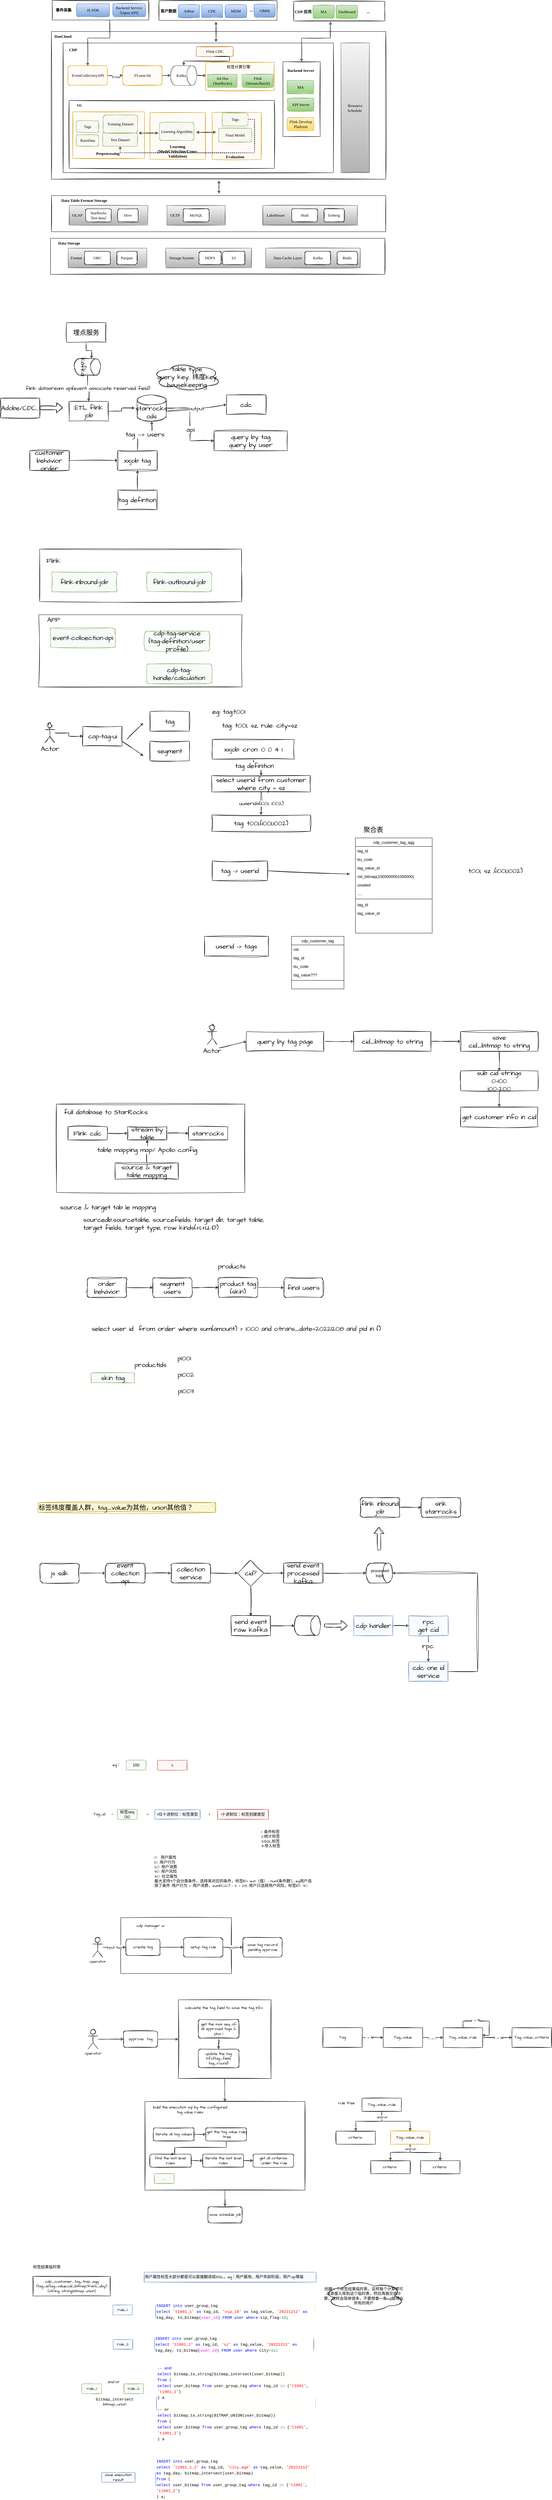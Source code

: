 <mxfile version="20.6.2" type="github">
  <diagram id="YJtl5HTyZOLG68UvCM0n" name="第 1 页">
    <mxGraphModel dx="1018" dy="-474" grid="1" gridSize="10" guides="1" tooltips="1" connect="1" arrows="1" fold="1" page="1" pageScale="1" pageWidth="827" pageHeight="1169" math="0" shadow="0">
      <root>
        <mxCell id="0" />
        <mxCell id="1" parent="0" />
        <mxCell id="1AQMSCd6CBkvp_HDMmEK-28" value="" style="rounded=0;whiteSpace=wrap;html=1;sketch=1;fontFamily=Architects Daughter;fontSource=https%3A%2F%2Ffonts.googleapis.com%2Fcss%3Ffamily%3DArchitects%2BDaughter;" vertex="1" parent="1">
          <mxGeometry x="571.25" y="7740" width="338" height="170" as="geometry" />
        </mxCell>
        <mxCell id="IY-IGesfJMvV184KqPkw-102" value="" style="rounded=0;whiteSpace=wrap;html=1;sketch=1;hachureGap=4;jiggle=2;fontFamily=Architects Daughter;fontSource=https%3A%2F%2Ffonts.googleapis.com%2Fcss%3Ffamily%3DArchitects%2BDaughter;fontSize=20;" parent="1" vertex="1">
          <mxGeometry x="375" y="5261" width="575" height="269" as="geometry" />
        </mxCell>
        <mxCell id="HF32aqo9pS53ZTFzaLPI-163" value="" style="rounded=0;whiteSpace=wrap;html=1;sketch=1;fontFamily=Comic Sans MS;gradientColor=none;" parent="1" vertex="1">
          <mxGeometry x="360" y="2493" width="1020" height="110" as="geometry" />
        </mxCell>
        <mxCell id="HF32aqo9pS53ZTFzaLPI-48" value="" style="rounded=0;whiteSpace=wrap;html=1;sketch=1;fontFamily=Comic Sans MS;gradientColor=none;" parent="1" vertex="1">
          <mxGeometry x="360" y="1993" width="1020" height="450" as="geometry" />
        </mxCell>
        <mxCell id="HF32aqo9pS53ZTFzaLPI-58" value="" style="rounded=0;whiteSpace=wrap;html=1;sketch=1;fontFamily=Comic Sans MS;gradientColor=none;" parent="1" vertex="1">
          <mxGeometry x="395.5" y="2028" width="824.5" height="395" as="geometry" />
        </mxCell>
        <mxCell id="HF32aqo9pS53ZTFzaLPI-120" style="edgeStyle=orthogonalEdgeStyle;rounded=0;sketch=1;orthogonalLoop=1;jettySize=auto;html=1;exitX=0.5;exitY=1;exitDx=0;exitDy=0;entryX=0.5;entryY=0;entryDx=0;entryDy=0;fontFamily=Comic Sans MS;" parent="1" source="HF32aqo9pS53ZTFzaLPI-54" target="HF32aqo9pS53ZTFzaLPI-60" edge="1">
          <mxGeometry relative="1" as="geometry">
            <Array as="points">
              <mxPoint x="538" y="2013" />
              <mxPoint x="471" y="2013" />
            </Array>
          </mxGeometry>
        </mxCell>
        <mxCell id="HF32aqo9pS53ZTFzaLPI-54" value="" style="rounded=0;whiteSpace=wrap;html=1;sketch=1;fontFamily=Comic Sans MS;gradientColor=none;" parent="1" vertex="1">
          <mxGeometry x="362" y="1898" width="295" height="60" as="geometry" />
        </mxCell>
        <mxCell id="HF32aqo9pS53ZTFzaLPI-55" value="事件采集" style="text;html=1;strokeColor=none;fillColor=none;align=center;verticalAlign=middle;whiteSpace=wrap;rounded=0;sketch=1;fontFamily=Comic Sans MS;fontStyle=1" parent="1" vertex="1">
          <mxGeometry x="367" y="1913" width="60" height="30" as="geometry" />
        </mxCell>
        <mxCell id="HF32aqo9pS53ZTFzaLPI-56" value="JS SDK" style="rounded=1;whiteSpace=wrap;html=1;sketch=1;fontFamily=Comic Sans MS;fillColor=#dae8fc;strokeColor=#6c8ebf;gradientColor=#7ea6e0;" parent="1" vertex="1">
          <mxGeometry x="437" y="1908" width="100" height="40" as="geometry" />
        </mxCell>
        <mxCell id="HF32aqo9pS53ZTFzaLPI-57" value="Backend Service&lt;br&gt;（Open API）" style="rounded=1;whiteSpace=wrap;html=1;sketch=1;fontFamily=Comic Sans MS;fillColor=#dae8fc;strokeColor=#6c8ebf;gradientColor=#7ea6e0;" parent="1" vertex="1">
          <mxGeometry x="547" y="1908" width="100" height="40" as="geometry" />
        </mxCell>
        <mxCell id="HF32aqo9pS53ZTFzaLPI-59" value="CDP" style="text;html=1;strokeColor=none;fillColor=none;align=center;verticalAlign=middle;whiteSpace=wrap;rounded=0;sketch=1;fontFamily=Comic Sans MS;fontStyle=1" parent="1" vertex="1">
          <mxGeometry x="395.5" y="2034" width="60" height="30" as="geometry" />
        </mxCell>
        <mxCell id="HF32aqo9pS53ZTFzaLPI-62" value="" style="edgeStyle=orthogonalEdgeStyle;rounded=0;sketch=1;orthogonalLoop=1;jettySize=auto;html=1;fontFamily=Comic Sans MS;" parent="1" source="HF32aqo9pS53ZTFzaLPI-60" target="HF32aqo9pS53ZTFzaLPI-61" edge="1">
          <mxGeometry relative="1" as="geometry" />
        </mxCell>
        <mxCell id="HF32aqo9pS53ZTFzaLPI-63" value="Event" style="edgeLabel;html=1;align=center;verticalAlign=middle;resizable=0;points=[];fontFamily=Comic Sans MS;sketch=1;" parent="HF32aqo9pS53ZTFzaLPI-62" vertex="1" connectable="0">
          <mxGeometry x="0.107" y="-4" relative="1" as="geometry">
            <mxPoint as="offset" />
          </mxGeometry>
        </mxCell>
        <mxCell id="HF32aqo9pS53ZTFzaLPI-60" value="EventCollectoryAPI" style="rounded=1;whiteSpace=wrap;html=1;sketch=1;fontFamily=Comic Sans MS;fillColor=#ffe6cc;strokeColor=#d79b00;" parent="1" vertex="1">
          <mxGeometry x="410.5" y="2097" width="120" height="60" as="geometry" />
        </mxCell>
        <mxCell id="HF32aqo9pS53ZTFzaLPI-68" value="" style="edgeStyle=orthogonalEdgeStyle;rounded=0;sketch=1;orthogonalLoop=1;jettySize=auto;html=1;fontFamily=Comic Sans MS;" parent="1" source="HF32aqo9pS53ZTFzaLPI-61" target="HF32aqo9pS53ZTFzaLPI-67" edge="1">
          <mxGeometry relative="1" as="geometry" />
        </mxCell>
        <mxCell id="HF32aqo9pS53ZTFzaLPI-61" value="FLuent bit" style="whiteSpace=wrap;html=1;fontFamily=Comic Sans MS;rounded=1;sketch=1;fillColor=#ffe6cc;strokeColor=#d79b00;" parent="1" vertex="1">
          <mxGeometry x="577.5" y="2097" width="120" height="60" as="geometry" />
        </mxCell>
        <mxCell id="HF32aqo9pS53ZTFzaLPI-71" value="" style="edgeStyle=orthogonalEdgeStyle;rounded=0;sketch=1;orthogonalLoop=1;jettySize=auto;html=1;fontFamily=Comic Sans MS;" parent="1" source="HF32aqo9pS53ZTFzaLPI-67" edge="1">
          <mxGeometry relative="1" as="geometry">
            <mxPoint x="831.5" y="2127" as="targetPoint" />
          </mxGeometry>
        </mxCell>
        <mxCell id="HF32aqo9pS53ZTFzaLPI-67" value="" style="shape=cylinder3;whiteSpace=wrap;html=1;boundedLbl=1;backgroundOutline=1;size=15;rounded=0;sketch=1;fontFamily=Comic Sans MS;rotation=90;fillColor=#f5f5f5;fontColor=#333333;strokeColor=#666666;" parent="1" vertex="1">
          <mxGeometry x="733.5" y="2087" width="60" height="80" as="geometry" />
        </mxCell>
        <mxCell id="HF32aqo9pS53ZTFzaLPI-69" value="Kafka" style="text;html=1;strokeColor=none;fillColor=none;align=center;verticalAlign=middle;whiteSpace=wrap;rounded=0;sketch=1;fontFamily=Comic Sans MS;" parent="1" vertex="1">
          <mxGeometry x="734" y="2112" width="44" height="30" as="geometry" />
        </mxCell>
        <mxCell id="HF32aqo9pS53ZTFzaLPI-80" value="" style="rounded=0;whiteSpace=wrap;html=1;sketch=1;fontFamily=Comic Sans MS;fillColor=#f5f5f5;strokeColor=#666666;gradientColor=#b3b3b3;" parent="1" vertex="1">
          <mxGeometry x="414" y="2523" width="240" height="60" as="geometry" />
        </mxCell>
        <mxCell id="HF32aqo9pS53ZTFzaLPI-81" value="OLAP" style="text;html=1;strokeColor=none;fillColor=none;align=center;verticalAlign=middle;whiteSpace=wrap;rounded=0;sketch=1;fontFamily=Comic Sans MS;" parent="1" vertex="1">
          <mxGeometry x="409" y="2538" width="60" height="30" as="geometry" />
        </mxCell>
        <mxCell id="HF32aqo9pS53ZTFzaLPI-82" value="StarRocks&lt;br&gt;（hot data）" style="whiteSpace=wrap;html=1;fontFamily=Comic Sans MS;rounded=1;sketch=1;" parent="1" vertex="1">
          <mxGeometry x="464" y="2533" width="78.5" height="40" as="geometry" />
        </mxCell>
        <mxCell id="HF32aqo9pS53ZTFzaLPI-105" value="" style="rounded=0;whiteSpace=wrap;html=1;sketch=1;fontFamily=Comic Sans MS;gradientColor=none;" parent="1" vertex="1">
          <mxGeometry x="688" y="1899" width="360" height="60" as="geometry" />
        </mxCell>
        <mxCell id="HF32aqo9pS53ZTFzaLPI-106" value="客户数据" style="text;html=1;strokeColor=none;fillColor=none;align=center;verticalAlign=middle;whiteSpace=wrap;rounded=0;sketch=1;fontFamily=Comic Sans MS;fontStyle=1" parent="1" vertex="1">
          <mxGeometry x="687" y="1916" width="60" height="30" as="geometry" />
        </mxCell>
        <mxCell id="HF32aqo9pS53ZTFzaLPI-107" value="Adboe" style="rounded=1;whiteSpace=wrap;html=1;sketch=1;fontFamily=Comic Sans MS;fillColor=#dae8fc;strokeColor=#6c8ebf;gradientColor=#7ea6e0;" parent="1" vertex="1">
          <mxGeometry x="747" y="1911" width="65" height="40" as="geometry" />
        </mxCell>
        <mxCell id="HF32aqo9pS53ZTFzaLPI-111" value="CDC" style="rounded=1;whiteSpace=wrap;html=1;sketch=1;fontFamily=Comic Sans MS;fillColor=#dae8fc;strokeColor=#6c8ebf;gradientColor=#7ea6e0;" parent="1" vertex="1">
          <mxGeometry x="817.5" y="1911" width="65" height="40" as="geometry" />
        </mxCell>
        <mxCell id="HF32aqo9pS53ZTFzaLPI-114" value="MDM" style="rounded=1;whiteSpace=wrap;html=1;sketch=1;fontFamily=Comic Sans MS;fillColor=#dae8fc;strokeColor=#6c8ebf;gradientColor=#7ea6e0;" parent="1" vertex="1">
          <mxGeometry x="890" y="1911" width="65" height="40" as="geometry" />
        </mxCell>
        <mxCell id="HF32aqo9pS53ZTFzaLPI-115" value="OMM" style="rounded=1;whiteSpace=wrap;html=1;sketch=1;fontFamily=Comic Sans MS;gradientColor=#7ea6e0;fillColor=#dae8fc;strokeColor=#6c8ebf;" parent="1" vertex="1">
          <mxGeometry x="978" y="1910" width="65" height="40" as="geometry" />
        </mxCell>
        <mxCell id="HF32aqo9pS53ZTFzaLPI-116" value="..." style="text;html=1;align=center;verticalAlign=middle;whiteSpace=wrap;rounded=0;sketch=1;fontFamily=Comic Sans MS;fontStyle=1;" parent="1" vertex="1">
          <mxGeometry x="940" y="1913" width="60" height="30" as="geometry" />
        </mxCell>
        <mxCell id="HF32aqo9pS53ZTFzaLPI-117" value="Flink CDC" style="whiteSpace=wrap;html=1;fontFamily=Comic Sans MS;rounded=1;sketch=1;fillColor=#fad7ac;strokeColor=#b46504;" parent="1" vertex="1">
          <mxGeometry x="801.75" y="2039" width="112.75" height="30" as="geometry" />
        </mxCell>
        <mxCell id="HF32aqo9pS53ZTFzaLPI-124" value="" style="rounded=0;whiteSpace=wrap;html=1;sketch=1;fontFamily=Comic Sans MS;fillColor=#ffe6cc;strokeColor=#d79b00;" parent="1" vertex="1">
          <mxGeometry x="830" y="2087" width="210" height="86" as="geometry" />
        </mxCell>
        <mxCell id="HF32aqo9pS53ZTFzaLPI-125" value="标签计算引擎" style="text;html=1;strokeColor=none;fillColor=none;align=center;verticalAlign=middle;whiteSpace=wrap;rounded=0;sketch=1;fontFamily=Comic Sans MS;" parent="1" vertex="1">
          <mxGeometry x="881" y="2085" width="100" height="32.5" as="geometry" />
        </mxCell>
        <mxCell id="HF32aqo9pS53ZTFzaLPI-126" value="Ad Hoc&lt;br&gt;(StarRocks)" style="whiteSpace=wrap;html=1;fontFamily=Comic Sans MS;rounded=1;sketch=1;fillColor=#d5e8d4;strokeColor=#82b366;gradientColor=#97d077;" parent="1" vertex="1">
          <mxGeometry x="836.5" y="2123.25" width="90" height="40" as="geometry" />
        </mxCell>
        <mxCell id="HF32aqo9pS53ZTFzaLPI-147" value="" style="rounded=0;whiteSpace=wrap;html=1;sketch=1;fontFamily=Comic Sans MS;gradientColor=none;" parent="1" vertex="1">
          <mxGeometry x="414" y="2203" width="626" height="207" as="geometry" />
        </mxCell>
        <mxCell id="HF32aqo9pS53ZTFzaLPI-127" value="Flink&lt;br&gt;(Stream/Batch)" style="whiteSpace=wrap;html=1;fontFamily=Comic Sans MS;rounded=1;sketch=1;fillColor=#d5e8d4;strokeColor=#82b366;gradientColor=#97d077;" parent="1" vertex="1">
          <mxGeometry x="941.5" y="2123.25" width="95" height="40" as="geometry" />
        </mxCell>
        <mxCell id="HF32aqo9pS53ZTFzaLPI-128" value="" style="rounded=0;whiteSpace=wrap;html=1;sketch=1;fontFamily=Comic Sans MS;fillColor=#ffe6cc;strokeColor=#d79b00;" parent="1" vertex="1">
          <mxGeometry x="425" y="2237.5" width="219" height="142.5" as="geometry" />
        </mxCell>
        <mxCell id="HF32aqo9pS53ZTFzaLPI-129" value="Tags" style="whiteSpace=wrap;html=1;fontFamily=Comic Sans MS;rounded=1;sketch=1;fillColor=#d5e8d4;strokeColor=#82b366;" parent="1" vertex="1">
          <mxGeometry x="435.5" y="2265" width="68.5" height="35" as="geometry" />
        </mxCell>
        <mxCell id="HF32aqo9pS53ZTFzaLPI-130" value="RawData" style="whiteSpace=wrap;html=1;fontFamily=Comic Sans MS;rounded=1;sketch=1;fillColor=#d5e8d4;strokeColor=#82b366;" parent="1" vertex="1">
          <mxGeometry x="435.5" y="2307.5" width="68.5" height="35" as="geometry" />
        </mxCell>
        <mxCell id="HF32aqo9pS53ZTFzaLPI-131" value="Training Dataset" style="whiteSpace=wrap;html=1;fontFamily=Comic Sans MS;rounded=1;sketch=1;fillColor=#d5e8d4;strokeColor=#82b366;" parent="1" vertex="1">
          <mxGeometry x="517.75" y="2247.5" width="105" height="55" as="geometry" />
        </mxCell>
        <mxCell id="HF32aqo9pS53ZTFzaLPI-132" value="Test Dataset" style="whiteSpace=wrap;html=1;fontFamily=Comic Sans MS;rounded=1;sketch=1;fillColor=#d5e8d4;strokeColor=#82b366;" parent="1" vertex="1">
          <mxGeometry x="516" y="2302.5" width="106.75" height="40" as="geometry" />
        </mxCell>
        <mxCell id="HF32aqo9pS53ZTFzaLPI-133" value="Preprocessing" style="text;html=1;strokeColor=none;fillColor=none;align=center;verticalAlign=middle;whiteSpace=wrap;rounded=0;sketch=1;fontFamily=Comic Sans MS;fontStyle=1" parent="1" vertex="1">
          <mxGeometry x="501.5" y="2350" width="60" height="30" as="geometry" />
        </mxCell>
        <mxCell id="HF32aqo9pS53ZTFzaLPI-134" value="" style="rounded=0;whiteSpace=wrap;html=1;sketch=1;fontFamily=Comic Sans MS;fillColor=#ffe6cc;strokeColor=#d79b00;" parent="1" vertex="1">
          <mxGeometry x="660.5" y="2240" width="169.5" height="142.5" as="geometry" />
        </mxCell>
        <mxCell id="HF32aqo9pS53ZTFzaLPI-135" value="Learning Algorithm" style="whiteSpace=wrap;html=1;fontFamily=Comic Sans MS;rounded=1;sketch=1;fillColor=#d5e8d4;strokeColor=#82b366;" parent="1" vertex="1">
          <mxGeometry x="689.5" y="2270" width="105" height="55" as="geometry" />
        </mxCell>
        <mxCell id="HF32aqo9pS53ZTFzaLPI-136" value="Learning&lt;br&gt;(Model Selection/Cross-Validation)" style="text;html=1;strokeColor=none;fillColor=none;align=center;verticalAlign=middle;whiteSpace=wrap;rounded=0;sketch=1;fontFamily=Comic Sans MS;fontStyle=1" parent="1" vertex="1">
          <mxGeometry x="671.25" y="2342.5" width="148" height="30" as="geometry" />
        </mxCell>
        <mxCell id="HF32aqo9pS53ZTFzaLPI-138" value="" style="rounded=0;whiteSpace=wrap;html=1;sketch=1;fontFamily=Comic Sans MS;fillColor=#ffe6cc;strokeColor=#d79b00;" parent="1" vertex="1">
          <mxGeometry x="850" y="2240" width="150" height="142.5" as="geometry" />
        </mxCell>
        <mxCell id="HF32aqo9pS53ZTFzaLPI-145" style="edgeStyle=orthogonalEdgeStyle;rounded=0;sketch=1;orthogonalLoop=1;jettySize=auto;html=1;exitX=1;exitY=0.5;exitDx=0;exitDy=0;entryX=0.5;entryY=1;entryDx=0;entryDy=0;dashed=1;fontFamily=Comic Sans MS;fontStyle=1;strokeWidth=1;" parent="1" source="HF32aqo9pS53ZTFzaLPI-141" target="HF32aqo9pS53ZTFzaLPI-132" edge="1">
          <mxGeometry relative="1" as="geometry" />
        </mxCell>
        <mxCell id="HF32aqo9pS53ZTFzaLPI-139" value="Final Model" style="whiteSpace=wrap;html=1;fontFamily=Comic Sans MS;rounded=1;sketch=1;fillColor=#d5e8d4;strokeColor=#82b366;" parent="1" vertex="1">
          <mxGeometry x="869.75" y="2287.5" width="101" height="42.5" as="geometry" />
        </mxCell>
        <mxCell id="HF32aqo9pS53ZTFzaLPI-140" value="Evaluation" style="text;html=1;strokeColor=none;fillColor=none;align=center;verticalAlign=middle;whiteSpace=wrap;rounded=0;sketch=1;fontFamily=Comic Sans MS;fontStyle=1" parent="1" vertex="1">
          <mxGeometry x="860.25" y="2360" width="120" height="30" as="geometry" />
        </mxCell>
        <mxCell id="HF32aqo9pS53ZTFzaLPI-141" value="Tags" style="whiteSpace=wrap;html=1;fontFamily=Comic Sans MS;rounded=1;sketch=1;fillColor=#d5e8d4;strokeColor=#82b366;" parent="1" vertex="1">
          <mxGeometry x="881" y="2241" width="78.5" height="40" as="geometry" />
        </mxCell>
        <mxCell id="HF32aqo9pS53ZTFzaLPI-148" value="ML" style="text;html=1;strokeColor=none;fillColor=none;align=center;verticalAlign=middle;whiteSpace=wrap;rounded=0;sketch=1;fontFamily=Comic Sans MS;" parent="1" vertex="1">
          <mxGeometry x="416" y="2203" width="60" height="30" as="geometry" />
        </mxCell>
        <mxCell id="HF32aqo9pS53ZTFzaLPI-150" value="" style="endArrow=classic;html=1;rounded=0;sketch=1;strokeWidth=1;fontFamily=Comic Sans MS;exitX=0.5;exitY=1;exitDx=0;exitDy=0;entryX=0;entryY=0.5;entryDx=0;entryDy=0;entryPerimeter=0;edgeStyle=orthogonalEdgeStyle;" parent="1" source="HF32aqo9pS53ZTFzaLPI-117" target="HF32aqo9pS53ZTFzaLPI-67" edge="1">
          <mxGeometry width="50" height="50" relative="1" as="geometry">
            <mxPoint x="760" y="2123" as="sourcePoint" />
            <mxPoint x="810" y="2073" as="targetPoint" />
            <Array as="points">
              <mxPoint x="903" y="2083" />
              <mxPoint x="764" y="2083" />
            </Array>
          </mxGeometry>
        </mxCell>
        <mxCell id="HF32aqo9pS53ZTFzaLPI-151" value="" style="rounded=0;whiteSpace=wrap;html=1;sketch=1;fontFamily=Comic Sans MS;" parent="1" vertex="1">
          <mxGeometry x="1066" y="2085" width="114" height="228" as="geometry" />
        </mxCell>
        <mxCell id="HF32aqo9pS53ZTFzaLPI-152" value="Backend Server" style="text;html=1;strokeColor=none;fillColor=none;align=center;verticalAlign=middle;whiteSpace=wrap;rounded=0;sketch=1;fontFamily=Comic Sans MS;fontStyle=1" parent="1" vertex="1">
          <mxGeometry x="1049.25" y="2097" width="143.5" height="30" as="geometry" />
        </mxCell>
        <mxCell id="HF32aqo9pS53ZTFzaLPI-153" value="MA" style="rounded=1;whiteSpace=wrap;html=1;sketch=1;fontFamily=Comic Sans MS;fillColor=#d5e8d4;strokeColor=#82b366;gradientColor=#97d077;" parent="1" vertex="1">
          <mxGeometry x="1078.5" y="2142" width="81.5" height="41" as="geometry" />
        </mxCell>
        <mxCell id="HF32aqo9pS53ZTFzaLPI-154" value="API Server" style="rounded=1;whiteSpace=wrap;html=1;sketch=1;fontFamily=Comic Sans MS;fillColor=#d5e8d4;strokeColor=#82b366;gradientColor=#97d077;" parent="1" vertex="1">
          <mxGeometry x="1079.5" y="2196" width="80.5" height="40" as="geometry" />
        </mxCell>
        <mxCell id="HF32aqo9pS53ZTFzaLPI-156" value="" style="endArrow=classic;startArrow=classic;html=1;rounded=0;sketch=1;strokeWidth=1;fontFamily=Comic Sans MS;" parent="1" edge="1">
          <mxGeometry width="50" height="50" relative="1" as="geometry">
            <mxPoint x="862" y="2025" as="sourcePoint" />
            <mxPoint x="862" y="1963" as="targetPoint" />
            <Array as="points">
              <mxPoint x="862" y="2025" />
            </Array>
          </mxGeometry>
        </mxCell>
        <mxCell id="HF32aqo9pS53ZTFzaLPI-161" value="DaoCloud" style="text;html=1;strokeColor=none;fillColor=none;align=center;verticalAlign=middle;whiteSpace=wrap;rounded=0;sketch=1;fontFamily=Comic Sans MS;fontStyle=1" parent="1" vertex="1">
          <mxGeometry x="365" y="1993" width="60" height="30" as="geometry" />
        </mxCell>
        <mxCell id="HF32aqo9pS53ZTFzaLPI-165" value="Data Table Format Storage" style="text;html=1;strokeColor=none;fillColor=none;align=center;verticalAlign=middle;whiteSpace=wrap;rounded=0;sketch=1;fontFamily=Comic Sans MS;fontStyle=1" parent="1" vertex="1">
          <mxGeometry x="370" y="2493" width="180" height="30" as="geometry" />
        </mxCell>
        <mxCell id="HF32aqo9pS53ZTFzaLPI-172" value="Hive" style="whiteSpace=wrap;html=1;fontFamily=Comic Sans MS;rounded=1;sketch=1;" parent="1" vertex="1">
          <mxGeometry x="562.31" y="2533" width="62.12" height="40" as="geometry" />
        </mxCell>
        <mxCell id="HF32aqo9pS53ZTFzaLPI-181" value="" style="rounded=0;whiteSpace=wrap;html=1;sketch=1;fontFamily=Comic Sans MS;gradientColor=none;" parent="1" vertex="1">
          <mxGeometry x="1099" y="1901" width="278" height="60" as="geometry" />
        </mxCell>
        <mxCell id="HF32aqo9pS53ZTFzaLPI-182" value="CDP 应用" style="text;html=1;strokeColor=none;fillColor=none;align=center;verticalAlign=middle;whiteSpace=wrap;rounded=0;sketch=1;fontFamily=Comic Sans MS;fontStyle=1" parent="1" vertex="1">
          <mxGeometry x="1098" y="1918" width="60" height="30" as="geometry" />
        </mxCell>
        <mxCell id="HF32aqo9pS53ZTFzaLPI-183" value="MA" style="rounded=1;whiteSpace=wrap;html=1;sketch=1;fontFamily=Comic Sans MS;fillColor=#d5e8d4;strokeColor=#82b366;gradientColor=#97d077;" parent="1" vertex="1">
          <mxGeometry x="1158" y="1913" width="65" height="40" as="geometry" />
        </mxCell>
        <mxCell id="HF32aqo9pS53ZTFzaLPI-184" value="Dashboard" style="rounded=1;whiteSpace=wrap;html=1;sketch=1;fontFamily=Comic Sans MS;fillColor=#d5e8d4;strokeColor=#82b366;gradientColor=#97d077;" parent="1" vertex="1">
          <mxGeometry x="1228.5" y="1913" width="65" height="40" as="geometry" />
        </mxCell>
        <mxCell id="HF32aqo9pS53ZTFzaLPI-187" value="..." style="text;html=1;strokeColor=none;fillColor=none;align=center;verticalAlign=middle;whiteSpace=wrap;rounded=0;sketch=1;fontFamily=Comic Sans MS;fontStyle=1" parent="1" vertex="1">
          <mxGeometry x="1295.75" y="1918" width="60" height="30" as="geometry" />
        </mxCell>
        <mxCell id="HF32aqo9pS53ZTFzaLPI-195" value="" style="endArrow=classic;startArrow=classic;html=1;rounded=0;sketch=1;strokeWidth=1;fontFamily=Comic Sans MS;" parent="1" edge="1">
          <mxGeometry width="50" height="50" relative="1" as="geometry">
            <mxPoint x="871" y="2487" as="sourcePoint" />
            <mxPoint x="871" y="2447" as="targetPoint" />
          </mxGeometry>
        </mxCell>
        <mxCell id="HF32aqo9pS53ZTFzaLPI-199" value="Flink Develop&lt;br&gt;Platform" style="rounded=1;whiteSpace=wrap;html=1;sketch=1;fontFamily=Comic Sans MS;fillColor=#fff2cc;strokeColor=#d6b656;gradientColor=#ffd966;" parent="1" vertex="1">
          <mxGeometry x="1079.5" y="2255" width="80.5" height="40" as="geometry" />
        </mxCell>
        <mxCell id="HF32aqo9pS53ZTFzaLPI-201" value="Resource Schedule&amp;nbsp;" style="rounded=0;whiteSpace=wrap;html=1;sketch=1;fontFamily=Comic Sans MS;gradientColor=#b3b3b3;fillColor=#f5f5f5;strokeColor=#666666;" parent="1" vertex="1">
          <mxGeometry x="1243" y="2028" width="87" height="395" as="geometry" />
        </mxCell>
        <mxCell id="HF32aqo9pS53ZTFzaLPI-204" value="" style="endArrow=classic;startArrow=classic;html=1;rounded=0;sketch=1;strokeWidth=1;fontFamily=Comic Sans MS;edgeStyle=orthogonalEdgeStyle;exitX=0.5;exitY=0;exitDx=0;exitDy=0;entryX=0.403;entryY=1.033;entryDx=0;entryDy=0;entryPerimeter=0;" parent="1" source="HF32aqo9pS53ZTFzaLPI-151" target="HF32aqo9pS53ZTFzaLPI-181" edge="1">
          <mxGeometry width="50" height="50" relative="1" as="geometry">
            <mxPoint x="1117" y="2078" as="sourcePoint" />
            <mxPoint x="1230" y="1973" as="targetPoint" />
            <Array as="points">
              <mxPoint x="1123" y="2013" />
              <mxPoint x="1211" y="2013" />
            </Array>
          </mxGeometry>
        </mxCell>
        <mxCell id="HF32aqo9pS53ZTFzaLPI-205" value="" style="rounded=0;whiteSpace=wrap;html=1;sketch=1;fontFamily=Comic Sans MS;fillColor=#f5f5f5;strokeColor=#666666;gradientColor=#b3b3b3;" parent="1" vertex="1">
          <mxGeometry x="712" y="2523" width="178" height="60" as="geometry" />
        </mxCell>
        <mxCell id="HF32aqo9pS53ZTFzaLPI-206" value="OLTP" style="text;html=1;strokeColor=none;fillColor=none;align=center;verticalAlign=middle;whiteSpace=wrap;rounded=0;sketch=1;fontFamily=Comic Sans MS;" parent="1" vertex="1">
          <mxGeometry x="707" y="2538" width="60" height="30" as="geometry" />
        </mxCell>
        <mxCell id="HF32aqo9pS53ZTFzaLPI-207" value="MySQL" style="whiteSpace=wrap;html=1;fontFamily=Comic Sans MS;rounded=1;sketch=1;" parent="1" vertex="1">
          <mxGeometry x="762" y="2533" width="78.5" height="40" as="geometry" />
        </mxCell>
        <mxCell id="HF32aqo9pS53ZTFzaLPI-209" value="" style="rounded=0;whiteSpace=wrap;html=1;sketch=1;fontFamily=Comic Sans MS;fillColor=#f5f5f5;strokeColor=#666666;gradientColor=#b3b3b3;" parent="1" vertex="1">
          <mxGeometry x="1005.0" y="2523" width="288.5" height="60" as="geometry" />
        </mxCell>
        <mxCell id="HF32aqo9pS53ZTFzaLPI-210" value="LakeHouse" style="text;html=1;strokeColor=none;fillColor=none;align=center;verticalAlign=middle;whiteSpace=wrap;rounded=0;sketch=1;fontFamily=Comic Sans MS;" parent="1" vertex="1">
          <mxGeometry x="1013.5" y="2538" width="60" height="30" as="geometry" />
        </mxCell>
        <mxCell id="HF32aqo9pS53ZTFzaLPI-211" value="Hudi" style="whiteSpace=wrap;html=1;fontFamily=Comic Sans MS;rounded=1;sketch=1;" parent="1" vertex="1">
          <mxGeometry x="1093.07" y="2533" width="78.5" height="40" as="geometry" />
        </mxCell>
        <mxCell id="HF32aqo9pS53ZTFzaLPI-212" value="Iceberg" style="whiteSpace=wrap;html=1;fontFamily=Comic Sans MS;rounded=1;sketch=1;" parent="1" vertex="1">
          <mxGeometry x="1191.38" y="2533" width="62.12" height="40" as="geometry" />
        </mxCell>
        <mxCell id="HF32aqo9pS53ZTFzaLPI-213" value="" style="rounded=0;whiteSpace=wrap;html=1;sketch=1;fontFamily=Comic Sans MS;gradientColor=none;" parent="1" vertex="1">
          <mxGeometry x="357" y="2623" width="1020" height="110" as="geometry" />
        </mxCell>
        <mxCell id="HF32aqo9pS53ZTFzaLPI-214" value="" style="rounded=0;whiteSpace=wrap;html=1;sketch=1;fontFamily=Comic Sans MS;fillColor=#f5f5f5;strokeColor=#666666;gradientColor=#b3b3b3;" parent="1" vertex="1">
          <mxGeometry x="411" y="2653" width="240" height="60" as="geometry" />
        </mxCell>
        <mxCell id="HF32aqo9pS53ZTFzaLPI-215" value="Format" style="text;html=1;strokeColor=none;fillColor=none;align=center;verticalAlign=middle;whiteSpace=wrap;rounded=0;sketch=1;fontFamily=Comic Sans MS;" parent="1" vertex="1">
          <mxGeometry x="406" y="2668" width="60" height="30" as="geometry" />
        </mxCell>
        <mxCell id="HF32aqo9pS53ZTFzaLPI-216" value="ORC" style="whiteSpace=wrap;html=1;fontFamily=Comic Sans MS;rounded=1;sketch=1;" parent="1" vertex="1">
          <mxGeometry x="461" y="2663" width="78.5" height="40" as="geometry" />
        </mxCell>
        <mxCell id="HF32aqo9pS53ZTFzaLPI-217" value="Data Storage" style="text;html=1;strokeColor=none;fillColor=none;align=center;verticalAlign=middle;whiteSpace=wrap;rounded=0;sketch=1;fontFamily=Comic Sans MS;fontStyle=1" parent="1" vertex="1">
          <mxGeometry x="324" y="2623" width="180" height="30" as="geometry" />
        </mxCell>
        <mxCell id="HF32aqo9pS53ZTFzaLPI-218" value="Parquet" style="whiteSpace=wrap;html=1;fontFamily=Comic Sans MS;rounded=1;sketch=1;" parent="1" vertex="1">
          <mxGeometry x="559.31" y="2663" width="62.12" height="40" as="geometry" />
        </mxCell>
        <mxCell id="HF32aqo9pS53ZTFzaLPI-219" value="" style="rounded=0;whiteSpace=wrap;html=1;sketch=1;fontFamily=Comic Sans MS;fillColor=#f5f5f5;strokeColor=#666666;gradientColor=#b3b3b3;" parent="1" vertex="1">
          <mxGeometry x="709" y="2653" width="261" height="60" as="geometry" />
        </mxCell>
        <mxCell id="HF32aqo9pS53ZTFzaLPI-220" value="Storage System" style="text;html=1;strokeColor=none;fillColor=none;align=center;verticalAlign=middle;whiteSpace=wrap;rounded=0;sketch=1;fontFamily=Comic Sans MS;" parent="1" vertex="1">
          <mxGeometry x="704" y="2668" width="106" height="30" as="geometry" />
        </mxCell>
        <mxCell id="HF32aqo9pS53ZTFzaLPI-221" value="HDFS" style="whiteSpace=wrap;html=1;fontFamily=Comic Sans MS;rounded=1;sketch=1;" parent="1" vertex="1">
          <mxGeometry x="810" y="2663" width="68" height="40" as="geometry" />
        </mxCell>
        <mxCell id="HF32aqo9pS53ZTFzaLPI-222" value="" style="rounded=0;whiteSpace=wrap;html=1;sketch=1;fontFamily=Comic Sans MS;fillColor=#f5f5f5;strokeColor=#666666;gradientColor=#b3b3b3;" parent="1" vertex="1">
          <mxGeometry x="1013.5" y="2653" width="288.5" height="60" as="geometry" />
        </mxCell>
        <mxCell id="HF32aqo9pS53ZTFzaLPI-223" value="Data Cache Layer" style="text;html=1;strokeColor=none;fillColor=none;align=center;verticalAlign=middle;whiteSpace=wrap;rounded=0;sketch=1;fontFamily=Comic Sans MS;" parent="1" vertex="1">
          <mxGeometry x="1022" y="2668" width="117.5" height="30" as="geometry" />
        </mxCell>
        <mxCell id="HF32aqo9pS53ZTFzaLPI-224" value="Kafka" style="whiteSpace=wrap;html=1;fontFamily=Comic Sans MS;rounded=1;sketch=1;" parent="1" vertex="1">
          <mxGeometry x="1133.07" y="2663" width="78.5" height="40" as="geometry" />
        </mxCell>
        <mxCell id="HF32aqo9pS53ZTFzaLPI-225" value="Redis" style="whiteSpace=wrap;html=1;fontFamily=Comic Sans MS;rounded=1;sketch=1;" parent="1" vertex="1">
          <mxGeometry x="1231.38" y="2663" width="62.12" height="40" as="geometry" />
        </mxCell>
        <mxCell id="HF32aqo9pS53ZTFzaLPI-226" value="S3" style="whiteSpace=wrap;html=1;fontFamily=Comic Sans MS;rounded=1;sketch=1;" parent="1" vertex="1">
          <mxGeometry x="882" y="2663" width="68" height="40" as="geometry" />
        </mxCell>
        <mxCell id="HF32aqo9pS53ZTFzaLPI-227" value="" style="endArrow=classic;startArrow=classic;html=1;rounded=0;sketch=1;strokeWidth=1;fontFamily=Comic Sans MS;" parent="1" edge="1">
          <mxGeometry width="50" height="50" relative="1" as="geometry">
            <mxPoint x="626" y="2302.5" as="sourcePoint" />
            <mxPoint x="686" y="2302.5" as="targetPoint" />
          </mxGeometry>
        </mxCell>
        <mxCell id="HF32aqo9pS53ZTFzaLPI-228" value="" style="endArrow=classic;startArrow=classic;html=1;rounded=0;sketch=1;strokeWidth=1;fontFamily=Comic Sans MS;" parent="1" edge="1">
          <mxGeometry width="50" height="50" relative="1" as="geometry">
            <mxPoint x="801.75" y="2300" as="sourcePoint" />
            <mxPoint x="861.75" y="2300" as="targetPoint" />
          </mxGeometry>
        </mxCell>
        <mxCell id="IY-IGesfJMvV184KqPkw-10" style="edgeStyle=orthogonalEdgeStyle;rounded=0;sketch=1;hachureGap=4;jiggle=2;orthogonalLoop=1;jettySize=auto;html=1;entryX=0;entryY=0;entryDx=0;entryDy=27.5;entryPerimeter=0;fontFamily=Architects Daughter;fontSource=https%3A%2F%2Ffonts.googleapis.com%2Fcss%3Ffamily%3DArchitects%2BDaughter;fontSize=16;" parent="1" source="IY-IGesfJMvV184KqPkw-1" target="IY-IGesfJMvV184KqPkw-9" edge="1">
          <mxGeometry relative="1" as="geometry" />
        </mxCell>
        <mxCell id="IY-IGesfJMvV184KqPkw-1" value="埋点服务" style="rounded=0;whiteSpace=wrap;html=1;sketch=1;hachureGap=4;jiggle=2;fontFamily=Architects Daughter;fontSource=https%3A%2F%2Ffonts.googleapis.com%2Fcss%3Ffamily%3DArchitects%2BDaughter;fontSize=20;" parent="1" vertex="1">
          <mxGeometry x="406" y="2880" width="120" height="60" as="geometry" />
        </mxCell>
        <mxCell id="IY-IGesfJMvV184KqPkw-5" style="edgeStyle=orthogonalEdgeStyle;rounded=0;sketch=1;hachureGap=4;jiggle=2;orthogonalLoop=1;jettySize=auto;html=1;entryX=0;entryY=0.5;entryDx=0;entryDy=0;fontFamily=Architects Daughter;fontSource=https%3A%2F%2Ffonts.googleapis.com%2Fcss%3Ffamily%3DArchitects%2BDaughter;fontSize=16;" parent="1" source="IY-IGesfJMvV184KqPkw-2" edge="1">
          <mxGeometry relative="1" as="geometry">
            <mxPoint x="614" y="3140" as="targetPoint" />
          </mxGeometry>
        </mxCell>
        <mxCell id="IY-IGesfJMvV184KqPkw-2" value="ETL flink job" style="rounded=0;whiteSpace=wrap;html=1;sketch=1;hachureGap=4;jiggle=2;fontFamily=Architects Daughter;fontSource=https%3A%2F%2Ffonts.googleapis.com%2Fcss%3Ffamily%3DArchitects%2BDaughter;fontSize=20;" parent="1" vertex="1">
          <mxGeometry x="413.5" y="3120" width="120" height="60" as="geometry" />
        </mxCell>
        <mxCell id="IY-IGesfJMvV184KqPkw-23" style="edgeStyle=orthogonalEdgeStyle;rounded=0;sketch=1;hachureGap=4;jiggle=2;orthogonalLoop=1;jettySize=auto;html=1;entryX=0;entryY=0.5;entryDx=0;entryDy=0;fontFamily=Architects Daughter;fontSource=https%3A%2F%2Ffonts.googleapis.com%2Fcss%3Ffamily%3DArchitects%2BDaughter;fontSize=16;" parent="1" source="IY-IGesfJMvV184KqPkw-6" target="IY-IGesfJMvV184KqPkw-22" edge="1">
          <mxGeometry relative="1" as="geometry" />
        </mxCell>
        <mxCell id="IY-IGesfJMvV184KqPkw-27" value="api" style="edgeLabel;html=1;align=center;verticalAlign=middle;resizable=0;points=[];fontSize=20;fontFamily=Architects Daughter;" parent="IY-IGesfJMvV184KqPkw-23" vertex="1" connectable="0">
          <mxGeometry x="0.124" y="1" relative="1" as="geometry">
            <mxPoint as="offset" />
          </mxGeometry>
        </mxCell>
        <mxCell id="IY-IGesfJMvV184KqPkw-6" value="starrocks&lt;br&gt;ods" style="shape=cylinder3;whiteSpace=wrap;html=1;boundedLbl=1;backgroundOutline=1;size=15;sketch=1;hachureGap=4;jiggle=2;fontFamily=Architects Daughter;fontSource=https%3A%2F%2Ffonts.googleapis.com%2Fcss%3Ffamily%3DArchitects%2BDaughter;fontSize=20;" parent="1" vertex="1">
          <mxGeometry x="621.43" y="3100" width="88.57" height="80" as="geometry" />
        </mxCell>
        <mxCell id="IY-IGesfJMvV184KqPkw-7" value="Adobe/CDC..." style="rounded=0;whiteSpace=wrap;html=1;sketch=1;hachureGap=4;jiggle=2;fontFamily=Architects Daughter;fontSource=https%3A%2F%2Ffonts.googleapis.com%2Fcss%3Ffamily%3DArchitects%2BDaughter;fontSize=20;" parent="1" vertex="1">
          <mxGeometry x="204" y="3110" width="120" height="60" as="geometry" />
        </mxCell>
        <mxCell id="IY-IGesfJMvV184KqPkw-8" value="" style="shape=flexArrow;endArrow=classic;html=1;rounded=0;sketch=1;hachureGap=4;jiggle=2;fontFamily=Architects Daughter;fontSource=https%3A%2F%2Ffonts.googleapis.com%2Fcss%3Ffamily%3DArchitects%2BDaughter;fontSize=16;" parent="1" source="IY-IGesfJMvV184KqPkw-7" edge="1">
          <mxGeometry width="50" height="50" relative="1" as="geometry">
            <mxPoint x="324" y="3190" as="sourcePoint" />
            <mxPoint x="394.711" y="3140" as="targetPoint" />
          </mxGeometry>
        </mxCell>
        <mxCell id="IY-IGesfJMvV184KqPkw-13" value="flink datasream api(event associate reserved field)" style="edgeStyle=orthogonalEdgeStyle;rounded=0;sketch=1;hachureGap=4;jiggle=2;orthogonalLoop=1;jettySize=auto;html=1;exitX=1;exitY=0.5;exitDx=0;exitDy=0;exitPerimeter=0;fontFamily=Architects Daughter;fontSource=https%3A%2F%2Ffonts.googleapis.com%2Fcss%3Ffamily%3DArchitects%2BDaughter;fontSize=16;" parent="1" source="IY-IGesfJMvV184KqPkw-9" target="IY-IGesfJMvV184KqPkw-2" edge="1">
          <mxGeometry relative="1" as="geometry" />
        </mxCell>
        <mxCell id="IY-IGesfJMvV184KqPkw-9" value="kafka" style="shape=cylinder3;whiteSpace=wrap;html=1;boundedLbl=1;backgroundOutline=1;size=15;sketch=1;hachureGap=4;jiggle=2;fontFamily=Architects Daughter;fontSource=https%3A%2F%2Ffonts.googleapis.com%2Fcss%3Ffamily%3DArchitects%2BDaughter;fontSize=20;rotation=90;" parent="1" vertex="1">
          <mxGeometry x="444.63" y="2975.13" width="50.25" height="80" as="geometry" />
        </mxCell>
        <mxCell id="IY-IGesfJMvV184KqPkw-15" value="table type&lt;br&gt;query key, 纬度key&lt;br&gt;housekeeping" style="ellipse;shape=cloud;whiteSpace=wrap;html=1;sketch=1;hachureGap=4;jiggle=2;fontFamily=Architects Daughter;fontSource=https%3A%2F%2Ffonts.googleapis.com%2Fcss%3Ffamily%3DArchitects%2BDaughter;fontSize=20;" parent="1" vertex="1">
          <mxGeometry x="669" y="3000" width="209" height="90" as="geometry" />
        </mxCell>
        <mxCell id="IY-IGesfJMvV184KqPkw-18" style="edgeStyle=orthogonalEdgeStyle;rounded=0;sketch=1;hachureGap=4;jiggle=2;orthogonalLoop=1;jettySize=auto;html=1;fontFamily=Architects Daughter;fontSource=https%3A%2F%2Ffonts.googleapis.com%2Fcss%3Ffamily%3DArchitects%2BDaughter;fontSize=16;" parent="1" source="IY-IGesfJMvV184KqPkw-16" target="IY-IGesfJMvV184KqPkw-17" edge="1">
          <mxGeometry relative="1" as="geometry" />
        </mxCell>
        <mxCell id="IY-IGesfJMvV184KqPkw-16" value="customer&lt;br&gt;behavior&lt;br&gt;order" style="rounded=0;whiteSpace=wrap;html=1;sketch=1;hachureGap=4;jiggle=2;fontFamily=Architects Daughter;fontSource=https%3A%2F%2Ffonts.googleapis.com%2Fcss%3Ffamily%3DArchitects%2BDaughter;fontSize=20;" parent="1" vertex="1">
          <mxGeometry x="294" y="3270" width="120" height="60" as="geometry" />
        </mxCell>
        <mxCell id="IY-IGesfJMvV184KqPkw-21" style="edgeStyle=orthogonalEdgeStyle;rounded=0;sketch=1;hachureGap=4;jiggle=2;orthogonalLoop=1;jettySize=auto;html=1;fontFamily=Architects Daughter;fontSource=https%3A%2F%2Ffonts.googleapis.com%2Fcss%3Ffamily%3DArchitects%2BDaughter;fontSize=16;" parent="1" source="IY-IGesfJMvV184KqPkw-17" target="IY-IGesfJMvV184KqPkw-6" edge="1">
          <mxGeometry relative="1" as="geometry" />
        </mxCell>
        <mxCell id="IY-IGesfJMvV184KqPkw-24" value="tag --&amp;gt; users" style="edgeLabel;html=1;align=center;verticalAlign=middle;resizable=0;points=[];fontSize=20;fontFamily=Architects Daughter;" parent="IY-IGesfJMvV184KqPkw-21" vertex="1" connectable="0">
          <mxGeometry x="-0.014" y="-5" relative="1" as="geometry">
            <mxPoint x="1" y="-10" as="offset" />
          </mxGeometry>
        </mxCell>
        <mxCell id="IY-IGesfJMvV184KqPkw-17" value="xxjob tag" style="rounded=0;whiteSpace=wrap;html=1;sketch=1;hachureGap=4;jiggle=2;fontFamily=Architects Daughter;fontSource=https%3A%2F%2Ffonts.googleapis.com%2Fcss%3Ffamily%3DArchitects%2BDaughter;fontSize=20;" parent="1" vertex="1">
          <mxGeometry x="562.31" y="3270" width="120" height="60" as="geometry" />
        </mxCell>
        <mxCell id="IY-IGesfJMvV184KqPkw-20" style="edgeStyle=orthogonalEdgeStyle;rounded=0;sketch=1;hachureGap=4;jiggle=2;orthogonalLoop=1;jettySize=auto;html=1;entryX=0.5;entryY=1;entryDx=0;entryDy=0;fontFamily=Architects Daughter;fontSource=https%3A%2F%2Ffonts.googleapis.com%2Fcss%3Ffamily%3DArchitects%2BDaughter;fontSize=16;" parent="1" source="IY-IGesfJMvV184KqPkw-19" target="IY-IGesfJMvV184KqPkw-17" edge="1">
          <mxGeometry relative="1" as="geometry" />
        </mxCell>
        <mxCell id="IY-IGesfJMvV184KqPkw-19" value="tag defintion" style="rounded=0;whiteSpace=wrap;html=1;sketch=1;hachureGap=4;jiggle=2;fontFamily=Architects Daughter;fontSource=https%3A%2F%2Ffonts.googleapis.com%2Fcss%3Ffamily%3DArchitects%2BDaughter;fontSize=20;" parent="1" vertex="1">
          <mxGeometry x="562.31" y="3390" width="120" height="60" as="geometry" />
        </mxCell>
        <mxCell id="IY-IGesfJMvV184KqPkw-22" value="query by tag&lt;br&gt;query by user" style="rounded=0;whiteSpace=wrap;html=1;sketch=1;hachureGap=4;jiggle=2;fontFamily=Architects Daughter;fontSource=https%3A%2F%2Ffonts.googleapis.com%2Fcss%3Ffamily%3DArchitects%2BDaughter;fontSize=20;" parent="1" vertex="1">
          <mxGeometry x="856" y="3210" width="224" height="60" as="geometry" />
        </mxCell>
        <mxCell id="IY-IGesfJMvV184KqPkw-25" value="" style="rounded=0;whiteSpace=wrap;html=1;sketch=1;hachureGap=4;jiggle=2;fontFamily=Architects Daughter;fontSource=https%3A%2F%2Ffonts.googleapis.com%2Fcss%3Ffamily%3DArchitects%2BDaughter;fontSize=20;" parent="1" vertex="1">
          <mxGeometry x="324" y="3570" width="616" height="160" as="geometry" />
        </mxCell>
        <mxCell id="IY-IGesfJMvV184KqPkw-26" value="flink-inbound-job" style="rounded=1;whiteSpace=wrap;html=1;sketch=1;hachureGap=4;jiggle=2;fontFamily=Architects Daughter;fontSource=https%3A%2F%2Ffonts.googleapis.com%2Fcss%3Ffamily%3DArchitects%2BDaughter;fontSize=20;fillColor=#d5e8d4;strokeColor=#82b366;" parent="1" vertex="1">
          <mxGeometry x="361" y="3640" width="198" height="60" as="geometry" />
        </mxCell>
        <mxCell id="IY-IGesfJMvV184KqPkw-28" value="cdc" style="rounded=0;whiteSpace=wrap;html=1;sketch=1;hachureGap=4;jiggle=2;fontFamily=Architects Daughter;fontSource=https%3A%2F%2Ffonts.googleapis.com%2Fcss%3Ffamily%3DArchitects%2BDaughter;fontSize=20;" parent="1" vertex="1">
          <mxGeometry x="894" y="3100" width="120" height="60" as="geometry" />
        </mxCell>
        <mxCell id="IY-IGesfJMvV184KqPkw-29" value="output" style="endArrow=classic;html=1;rounded=0;sketch=1;hachureGap=4;jiggle=2;fontFamily=Architects Daughter;fontSource=https%3A%2F%2Ffonts.googleapis.com%2Fcss%3Ffamily%3DArchitects%2BDaughter;fontSize=16;entryX=0;entryY=0.5;entryDx=0;entryDy=0;" parent="1" target="IY-IGesfJMvV184KqPkw-28" edge="1">
          <mxGeometry width="50" height="50" relative="1" as="geometry">
            <mxPoint x="710" y="3150" as="sourcePoint" />
            <mxPoint x="760" y="3100" as="targetPoint" />
            <Array as="points">
              <mxPoint x="820" y="3140" />
            </Array>
          </mxGeometry>
        </mxCell>
        <mxCell id="IY-IGesfJMvV184KqPkw-30" value="flink-outbound-job" style="rounded=1;whiteSpace=wrap;html=1;sketch=1;hachureGap=4;jiggle=2;fontFamily=Architects Daughter;fontSource=https%3A%2F%2Ffonts.googleapis.com%2Fcss%3Ffamily%3DArchitects%2BDaughter;fontSize=20;fillColor=#d5e8d4;strokeColor=#82b366;" parent="1" vertex="1">
          <mxGeometry x="651" y="3640" width="198" height="60" as="geometry" />
        </mxCell>
        <mxCell id="IY-IGesfJMvV184KqPkw-32" value="" style="rounded=0;whiteSpace=wrap;html=1;sketch=1;hachureGap=4;jiggle=2;fontFamily=Architects Daughter;fontSource=https%3A%2F%2Ffonts.googleapis.com%2Fcss%3Ffamily%3DArchitects%2BDaughter;fontSize=20;" parent="1" vertex="1">
          <mxGeometry x="321" y="3770" width="620.5" height="220" as="geometry" />
        </mxCell>
        <mxCell id="IY-IGesfJMvV184KqPkw-33" value="event-colloection-api" style="rounded=1;whiteSpace=wrap;html=1;sketch=1;hachureGap=4;jiggle=2;fontFamily=Architects Daughter;fontSource=https%3A%2F%2Ffonts.googleapis.com%2Fcss%3Ffamily%3DArchitects%2BDaughter;fontSize=20;fillColor=#d5e8d4;strokeColor=#82b366;" parent="1" vertex="1">
          <mxGeometry x="357" y="3810" width="198" height="60" as="geometry" />
        </mxCell>
        <mxCell id="IY-IGesfJMvV184KqPkw-34" value="cdp-tag-service&lt;br&gt;(tag-definition/user profile)" style="rounded=1;whiteSpace=wrap;html=1;sketch=1;hachureGap=4;jiggle=2;fontFamily=Architects Daughter;fontSource=https%3A%2F%2Ffonts.googleapis.com%2Fcss%3Ffamily%3DArchitects%2BDaughter;fontSize=20;fillColor=#d5e8d4;strokeColor=#82b366;" parent="1" vertex="1">
          <mxGeometry x="644" y="3820" width="198" height="60" as="geometry" />
        </mxCell>
        <mxCell id="IY-IGesfJMvV184KqPkw-35" value="cdp-tag-handle/calculation" style="rounded=1;whiteSpace=wrap;html=1;sketch=1;hachureGap=4;jiggle=2;fontFamily=Architects Daughter;fontSource=https%3A%2F%2Ffonts.googleapis.com%2Fcss%3Ffamily%3DArchitects%2BDaughter;fontSize=20;fillColor=#d5e8d4;strokeColor=#82b366;" parent="1" vertex="1">
          <mxGeometry x="651" y="3920" width="198" height="60" as="geometry" />
        </mxCell>
        <mxCell id="IY-IGesfJMvV184KqPkw-38" style="edgeStyle=orthogonalEdgeStyle;rounded=0;sketch=1;hachureGap=4;jiggle=2;orthogonalLoop=1;jettySize=auto;html=1;entryX=0;entryY=0.5;entryDx=0;entryDy=0;fontFamily=Architects Daughter;fontSource=https%3A%2F%2Ffonts.googleapis.com%2Fcss%3Ffamily%3DArchitects%2BDaughter;fontSize=16;" parent="1" source="IY-IGesfJMvV184KqPkw-36" target="IY-IGesfJMvV184KqPkw-37" edge="1">
          <mxGeometry relative="1" as="geometry" />
        </mxCell>
        <mxCell id="IY-IGesfJMvV184KqPkw-36" value="Actor" style="shape=umlActor;verticalLabelPosition=bottom;verticalAlign=top;html=1;outlineConnect=0;sketch=1;hachureGap=4;jiggle=2;fontFamily=Architects Daughter;fontSource=https%3A%2F%2Ffonts.googleapis.com%2Fcss%3Ffamily%3DArchitects%2BDaughter;fontSize=20;" parent="1" vertex="1">
          <mxGeometry x="340" y="4100" width="30" height="60" as="geometry" />
        </mxCell>
        <mxCell id="IY-IGesfJMvV184KqPkw-37" value="cap-tag-ui" style="rounded=0;whiteSpace=wrap;html=1;sketch=1;hachureGap=4;jiggle=2;fontFamily=Architects Daughter;fontSource=https%3A%2F%2Ffonts.googleapis.com%2Fcss%3Ffamily%3DArchitects%2BDaughter;fontSize=20;" parent="1" vertex="1">
          <mxGeometry x="455.5" y="4110" width="120" height="60" as="geometry" />
        </mxCell>
        <mxCell id="IY-IGesfJMvV184KqPkw-39" value="tag" style="rounded=0;whiteSpace=wrap;html=1;sketch=1;hachureGap=4;jiggle=2;fontFamily=Architects Daughter;fontSource=https%3A%2F%2Ffonts.googleapis.com%2Fcss%3Ffamily%3DArchitects%2BDaughter;fontSize=20;" parent="1" vertex="1">
          <mxGeometry x="660.5" y="4065" width="120" height="60" as="geometry" />
        </mxCell>
        <mxCell id="IY-IGesfJMvV184KqPkw-40" value="segment" style="rounded=0;whiteSpace=wrap;html=1;sketch=1;hachureGap=4;jiggle=2;fontFamily=Architects Daughter;fontSource=https%3A%2F%2Ffonts.googleapis.com%2Fcss%3Ffamily%3DArchitects%2BDaughter;fontSize=20;" parent="1" vertex="1">
          <mxGeometry x="660.5" y="4155" width="120" height="60" as="geometry" />
        </mxCell>
        <mxCell id="IY-IGesfJMvV184KqPkw-42" value="" style="endArrow=classic;html=1;rounded=0;sketch=1;hachureGap=4;jiggle=2;fontFamily=Architects Daughter;fontSource=https%3A%2F%2Ffonts.googleapis.com%2Fcss%3Ffamily%3DArchitects%2BDaughter;fontSize=16;" parent="1" edge="1">
          <mxGeometry width="50" height="50" relative="1" as="geometry">
            <mxPoint x="590" y="4150" as="sourcePoint" />
            <mxPoint x="640" y="4100" as="targetPoint" />
          </mxGeometry>
        </mxCell>
        <mxCell id="IY-IGesfJMvV184KqPkw-43" value="" style="endArrow=classic;html=1;rounded=0;sketch=1;hachureGap=4;jiggle=2;fontFamily=Architects Daughter;fontSource=https%3A%2F%2Ffonts.googleapis.com%2Fcss%3Ffamily%3DArchitects%2BDaughter;fontSize=16;exitX=1;exitY=0.75;exitDx=0;exitDy=0;" parent="1" source="IY-IGesfJMvV184KqPkw-37" edge="1">
          <mxGeometry width="50" height="50" relative="1" as="geometry">
            <mxPoint x="590" y="4200" as="sourcePoint" />
            <mxPoint x="640" y="4200" as="targetPoint" />
          </mxGeometry>
        </mxCell>
        <mxCell id="IY-IGesfJMvV184KqPkw-44" value="tag: t001, sz, rule: city=sz" style="text;html=1;strokeColor=none;fillColor=none;align=center;verticalAlign=middle;whiteSpace=wrap;rounded=0;sketch=1;hachureGap=4;jiggle=2;fontFamily=Architects Daughter;fontSource=https%3A%2F%2Ffonts.googleapis.com%2Fcss%3Ffamily%3DArchitects%2BDaughter;fontSize=20;" parent="1" vertex="1">
          <mxGeometry x="850.5" y="4092" width="289" height="30" as="geometry" />
        </mxCell>
        <mxCell id="IY-IGesfJMvV184KqPkw-45" value="eg: tag:t001" style="text;html=1;strokeColor=none;fillColor=none;align=center;verticalAlign=middle;whiteSpace=wrap;rounded=0;sketch=1;hachureGap=4;jiggle=2;fontFamily=Architects Daughter;fontSource=https%3A%2F%2Ffonts.googleapis.com%2Fcss%3Ffamily%3DArchitects%2BDaughter;fontSize=20;" parent="1" vertex="1">
          <mxGeometry x="840.5" y="4050" width="120" height="30" as="geometry" />
        </mxCell>
        <mxCell id="IY-IGesfJMvV184KqPkw-48" style="edgeStyle=orthogonalEdgeStyle;rounded=0;sketch=1;hachureGap=4;jiggle=2;orthogonalLoop=1;jettySize=auto;html=1;entryX=0.5;entryY=0;entryDx=0;entryDy=0;fontFamily=Architects Daughter;fontSource=https%3A%2F%2Ffonts.googleapis.com%2Fcss%3Ffamily%3DArchitects%2BDaughter;fontSize=16;" parent="1" source="IY-IGesfJMvV184KqPkw-46" target="IY-IGesfJMvV184KqPkw-47" edge="1">
          <mxGeometry relative="1" as="geometry" />
        </mxCell>
        <mxCell id="IY-IGesfJMvV184KqPkw-50" value="tag definition" style="edgeLabel;html=1;align=center;verticalAlign=middle;resizable=0;points=[];fontSize=20;fontFamily=Architects Daughter;" parent="IY-IGesfJMvV184KqPkw-48" vertex="1" connectable="0">
          <mxGeometry x="-0.458" y="3" relative="1" as="geometry">
            <mxPoint as="offset" />
          </mxGeometry>
        </mxCell>
        <mxCell id="IY-IGesfJMvV184KqPkw-46" value="xxjob: cron: 0 0 4 1" style="rounded=0;whiteSpace=wrap;html=1;sketch=1;hachureGap=4;jiggle=2;fontFamily=Architects Daughter;fontSource=https%3A%2F%2Ffonts.googleapis.com%2Fcss%3Ffamily%3DArchitects%2BDaughter;fontSize=20;" parent="1" vertex="1">
          <mxGeometry x="850.5" y="4150" width="250.25" height="60" as="geometry" />
        </mxCell>
        <mxCell id="IY-IGesfJMvV184KqPkw-51" value="uuserids(1001, 1002)" style="edgeStyle=orthogonalEdgeStyle;rounded=0;sketch=1;hachureGap=4;jiggle=2;orthogonalLoop=1;jettySize=auto;html=1;entryX=0.5;entryY=0;entryDx=0;entryDy=0;fontFamily=Architects Daughter;fontSource=https%3A%2F%2Ffonts.googleapis.com%2Fcss%3Ffamily%3DArchitects%2BDaughter;fontSize=16;" parent="1" source="IY-IGesfJMvV184KqPkw-47" target="IY-IGesfJMvV184KqPkw-49" edge="1">
          <mxGeometry relative="1" as="geometry" />
        </mxCell>
        <mxCell id="IY-IGesfJMvV184KqPkw-47" value="select userid from customer where city = sz" style="rounded=0;whiteSpace=wrap;html=1;sketch=1;hachureGap=4;jiggle=2;fontFamily=Architects Daughter;fontSource=https%3A%2F%2Ffonts.googleapis.com%2Fcss%3Ffamily%3DArchitects%2BDaughter;fontSize=20;" parent="1" vertex="1">
          <mxGeometry x="849" y="4260" width="301" height="50" as="geometry" />
        </mxCell>
        <mxCell id="IY-IGesfJMvV184KqPkw-49" value="tag: t001,(1001,1002)" style="rounded=0;whiteSpace=wrap;html=1;sketch=1;hachureGap=4;jiggle=2;fontFamily=Architects Daughter;fontSource=https%3A%2F%2Ffonts.googleapis.com%2Fcss%3Ffamily%3DArchitects%2BDaughter;fontSize=20;" parent="1" vertex="1">
          <mxGeometry x="849" y="4380" width="301" height="50" as="geometry" />
        </mxCell>
        <mxCell id="IY-IGesfJMvV184KqPkw-52" value="cdp_customer_tag" style="swimlane;fontStyle=0;align=center;verticalAlign=top;childLayout=stackLayout;horizontal=1;startSize=26;horizontalStack=0;resizeParent=1;resizeLast=0;collapsible=1;marginBottom=0;rounded=0;shadow=0;strokeWidth=1;" parent="1" vertex="1">
          <mxGeometry x="1092.32" y="4750" width="160" height="160" as="geometry">
            <mxRectangle x="550" y="140" width="160" height="26" as="alternateBounds" />
          </mxGeometry>
        </mxCell>
        <mxCell id="IY-IGesfJMvV184KqPkw-53" value="cid" style="text;align=left;verticalAlign=top;spacingLeft=4;spacingRight=4;overflow=hidden;rotatable=0;points=[[0,0.5],[1,0.5]];portConstraint=eastwest;rounded=0;shadow=0;html=0;" parent="IY-IGesfJMvV184KqPkw-52" vertex="1">
          <mxGeometry y="26" width="160" height="26" as="geometry" />
        </mxCell>
        <mxCell id="IY-IGesfJMvV184KqPkw-54" value="tag_id" style="text;align=left;verticalAlign=top;spacingLeft=4;spacingRight=4;overflow=hidden;rotatable=0;points=[[0,0.5],[1,0.5]];portConstraint=eastwest;rounded=0;shadow=0;html=0;" parent="IY-IGesfJMvV184KqPkw-52" vertex="1">
          <mxGeometry y="52" width="160" height="26" as="geometry" />
        </mxCell>
        <mxCell id="IY-IGesfJMvV184KqPkw-55" value="bu_code" style="text;align=left;verticalAlign=top;spacingLeft=4;spacingRight=4;overflow=hidden;rotatable=0;points=[[0,0.5],[1,0.5]];portConstraint=eastwest;rounded=0;shadow=0;html=0;" parent="IY-IGesfJMvV184KqPkw-52" vertex="1">
          <mxGeometry y="78" width="160" height="26" as="geometry" />
        </mxCell>
        <mxCell id="IY-IGesfJMvV184KqPkw-57" value="tag_value???" style="text;align=left;verticalAlign=top;spacingLeft=4;spacingRight=4;overflow=hidden;rotatable=0;points=[[0,0.5],[1,0.5]];portConstraint=eastwest;rounded=0;shadow=0;html=0;" parent="IY-IGesfJMvV184KqPkw-52" vertex="1">
          <mxGeometry y="104" width="160" height="26" as="geometry" />
        </mxCell>
        <mxCell id="IY-IGesfJMvV184KqPkw-61" value="" style="line;html=1;strokeWidth=1;align=left;verticalAlign=middle;spacingTop=-1;spacingLeft=3;spacingRight=3;rotatable=0;labelPosition=right;points=[];portConstraint=eastwest;" parent="IY-IGesfJMvV184KqPkw-52" vertex="1">
          <mxGeometry y="130" width="160" height="8" as="geometry" />
        </mxCell>
        <mxCell id="IY-IGesfJMvV184KqPkw-63" value="tag -&amp;gt; userid" style="rounded=0;whiteSpace=wrap;html=1;sketch=1;hachureGap=4;jiggle=2;fontFamily=Architects Daughter;fontSource=https%3A%2F%2Ffonts.googleapis.com%2Fcss%3Ffamily%3DArchitects%2BDaughter;fontSize=20;" parent="1" vertex="1">
          <mxGeometry x="850.5" y="4520" width="168" height="60" as="geometry" />
        </mxCell>
        <mxCell id="IY-IGesfJMvV184KqPkw-64" value="userid -&amp;gt; tags" style="rounded=0;whiteSpace=wrap;html=1;sketch=1;hachureGap=4;jiggle=2;fontFamily=Architects Daughter;fontSource=https%3A%2F%2Ffonts.googleapis.com%2Fcss%3Ffamily%3DArchitects%2BDaughter;fontSize=20;" parent="1" vertex="1">
          <mxGeometry x="827" y="4750" width="195" height="60" as="geometry" />
        </mxCell>
        <mxCell id="IY-IGesfJMvV184KqPkw-66" value="cdp_customer_tag_agg" style="swimlane;fontStyle=0;align=center;verticalAlign=top;childLayout=stackLayout;horizontal=1;startSize=26;horizontalStack=0;resizeParent=1;resizeLast=0;collapsible=1;marginBottom=0;rounded=0;shadow=0;strokeWidth=1;" parent="1" vertex="1">
          <mxGeometry x="1287.25" y="4450" width="234.25" height="290" as="geometry">
            <mxRectangle x="550" y="140" width="160" height="26" as="alternateBounds" />
          </mxGeometry>
        </mxCell>
        <mxCell id="IY-IGesfJMvV184KqPkw-67" value="tag_id" style="text;align=left;verticalAlign=top;spacingLeft=4;spacingRight=4;overflow=hidden;rotatable=0;points=[[0,0.5],[1,0.5]];portConstraint=eastwest;rounded=0;shadow=0;html=0;" parent="IY-IGesfJMvV184KqPkw-66" vertex="1">
          <mxGeometry y="26" width="234.25" height="26" as="geometry" />
        </mxCell>
        <mxCell id="IY-IGesfJMvV184KqPkw-68" value="bu_code" style="text;align=left;verticalAlign=top;spacingLeft=4;spacingRight=4;overflow=hidden;rotatable=0;points=[[0,0.5],[1,0.5]];portConstraint=eastwest;rounded=0;shadow=0;html=0;" parent="IY-IGesfJMvV184KqPkw-66" vertex="1">
          <mxGeometry y="52" width="234.25" height="26" as="geometry" />
        </mxCell>
        <mxCell id="IY-IGesfJMvV184KqPkw-69" value="tag_value_id" style="text;align=left;verticalAlign=top;spacingLeft=4;spacingRight=4;overflow=hidden;rotatable=0;points=[[0,0.5],[1,0.5]];portConstraint=eastwest;rounded=0;shadow=0;html=0;" parent="IY-IGesfJMvV184KqPkw-66" vertex="1">
          <mxGeometry y="78" width="234.25" height="26" as="geometry" />
        </mxCell>
        <mxCell id="IY-IGesfJMvV184KqPkw-72" value="cid_bitmap(1000000001000000)" style="text;align=left;verticalAlign=top;spacingLeft=4;spacingRight=4;overflow=hidden;rotatable=0;points=[[0,0.5],[1,0.5]];portConstraint=eastwest;rounded=0;shadow=0;html=0;" parent="IY-IGesfJMvV184KqPkw-66" vertex="1">
          <mxGeometry y="104" width="234.25" height="26" as="geometry" />
        </mxCell>
        <mxCell id="IY-IGesfJMvV184KqPkw-73" value="created" style="text;align=left;verticalAlign=top;spacingLeft=4;spacingRight=4;overflow=hidden;rotatable=0;points=[[0,0.5],[1,0.5]];portConstraint=eastwest;rounded=0;shadow=0;html=0;" parent="IY-IGesfJMvV184KqPkw-66" vertex="1">
          <mxGeometry y="130" width="234.25" height="26" as="geometry" />
        </mxCell>
        <mxCell id="IY-IGesfJMvV184KqPkw-74" value="...." style="text;align=left;verticalAlign=top;spacingLeft=4;spacingRight=4;overflow=hidden;rotatable=0;points=[[0,0.5],[1,0.5]];portConstraint=eastwest;rounded=0;shadow=0;html=0;" parent="IY-IGesfJMvV184KqPkw-66" vertex="1">
          <mxGeometry y="156" width="234.25" height="26" as="geometry" />
        </mxCell>
        <mxCell id="IY-IGesfJMvV184KqPkw-75" value="" style="line;html=1;strokeWidth=1;align=left;verticalAlign=middle;spacingTop=-1;spacingLeft=3;spacingRight=3;rotatable=0;labelPosition=right;points=[];portConstraint=eastwest;" parent="IY-IGesfJMvV184KqPkw-66" vertex="1">
          <mxGeometry y="182" width="234.25" height="8" as="geometry" />
        </mxCell>
        <mxCell id="IY-IGesfJMvV184KqPkw-76" value="tag_id" style="text;align=left;verticalAlign=top;spacingLeft=4;spacingRight=4;overflow=hidden;rotatable=0;points=[[0,0.5],[1,0.5]];portConstraint=eastwest;" parent="IY-IGesfJMvV184KqPkw-66" vertex="1">
          <mxGeometry y="190" width="234.25" height="26" as="geometry" />
        </mxCell>
        <mxCell id="IY-IGesfJMvV184KqPkw-77" value="tag_value_id" style="text;align=left;verticalAlign=top;spacingLeft=4;spacingRight=4;overflow=hidden;rotatable=0;points=[[0,0.5],[1,0.5]];portConstraint=eastwest;" parent="IY-IGesfJMvV184KqPkw-66" vertex="1">
          <mxGeometry y="216" width="234.25" height="26" as="geometry" />
        </mxCell>
        <mxCell id="IY-IGesfJMvV184KqPkw-78" value="t001, sz ,(1001,1002)" style="text;html=1;strokeColor=none;fillColor=none;align=center;verticalAlign=middle;whiteSpace=wrap;rounded=0;sketch=1;hachureGap=4;jiggle=2;fontFamily=Architects Daughter;fontSource=https%3A%2F%2Ffonts.googleapis.com%2Fcss%3Ffamily%3DArchitects%2BDaughter;fontSize=20;" parent="1" vertex="1">
          <mxGeometry x="1630" y="4535" width="170" height="30" as="geometry" />
        </mxCell>
        <mxCell id="IY-IGesfJMvV184KqPkw-79" value="" style="endArrow=classic;html=1;rounded=0;sketch=1;hachureGap=4;jiggle=2;fontFamily=Architects Daughter;fontSource=https%3A%2F%2Ffonts.googleapis.com%2Fcss%3Ffamily%3DArchitects%2BDaughter;fontSize=16;exitX=1;exitY=0.5;exitDx=0;exitDy=0;" parent="1" source="IY-IGesfJMvV184KqPkw-63" edge="1">
          <mxGeometry width="50" height="50" relative="1" as="geometry">
            <mxPoint x="1050" y="4580" as="sourcePoint" />
            <mxPoint x="1270" y="4560" as="targetPoint" />
          </mxGeometry>
        </mxCell>
        <mxCell id="IY-IGesfJMvV184KqPkw-80" value="Actor" style="shape=umlActor;verticalLabelPosition=bottom;verticalAlign=top;html=1;outlineConnect=0;sketch=1;hachureGap=4;jiggle=2;fontFamily=Architects Daughter;fontSource=https%3A%2F%2Ffonts.googleapis.com%2Fcss%3Ffamily%3DArchitects%2BDaughter;fontSize=20;" parent="1" vertex="1">
          <mxGeometry x="835" y="5020" width="30" height="60" as="geometry" />
        </mxCell>
        <mxCell id="IY-IGesfJMvV184KqPkw-85" style="edgeStyle=orthogonalEdgeStyle;rounded=0;sketch=1;hachureGap=4;jiggle=2;orthogonalLoop=1;jettySize=auto;html=1;exitX=1;exitY=0.5;exitDx=0;exitDy=0;entryX=0;entryY=0.5;entryDx=0;entryDy=0;fontFamily=Architects Daughter;fontSource=https%3A%2F%2Ffonts.googleapis.com%2Fcss%3Ffamily%3DArchitects%2BDaughter;fontSize=16;" parent="1" source="IY-IGesfJMvV184KqPkw-81" target="IY-IGesfJMvV184KqPkw-82" edge="1">
          <mxGeometry relative="1" as="geometry" />
        </mxCell>
        <mxCell id="IY-IGesfJMvV184KqPkw-81" value="query by tag page" style="rounded=0;whiteSpace=wrap;html=1;sketch=1;hachureGap=4;jiggle=2;fontFamily=Architects Daughter;fontSource=https%3A%2F%2Ffonts.googleapis.com%2Fcss%3Ffamily%3DArchitects%2BDaughter;fontSize=20;" parent="1" vertex="1">
          <mxGeometry x="955" y="5040" width="236" height="60" as="geometry" />
        </mxCell>
        <mxCell id="IY-IGesfJMvV184KqPkw-86" style="edgeStyle=orthogonalEdgeStyle;rounded=0;sketch=1;hachureGap=4;jiggle=2;orthogonalLoop=1;jettySize=auto;html=1;exitX=1;exitY=0.5;exitDx=0;exitDy=0;entryX=0;entryY=0.5;entryDx=0;entryDy=0;fontFamily=Architects Daughter;fontSource=https%3A%2F%2Ffonts.googleapis.com%2Fcss%3Ffamily%3DArchitects%2BDaughter;fontSize=16;" parent="1" source="IY-IGesfJMvV184KqPkw-82" target="IY-IGesfJMvV184KqPkw-84" edge="1">
          <mxGeometry relative="1" as="geometry" />
        </mxCell>
        <mxCell id="IY-IGesfJMvV184KqPkw-82" value="cid_bitmap to string" style="rounded=0;whiteSpace=wrap;html=1;sketch=1;hachureGap=4;jiggle=2;fontFamily=Architects Daughter;fontSource=https%3A%2F%2Ffonts.googleapis.com%2Fcss%3Ffamily%3DArchitects%2BDaughter;fontSize=20;" parent="1" vertex="1">
          <mxGeometry x="1281.5" y="5040" width="236" height="60" as="geometry" />
        </mxCell>
        <mxCell id="IY-IGesfJMvV184KqPkw-83" value="" style="endArrow=classic;html=1;rounded=0;sketch=1;hachureGap=4;jiggle=2;fontFamily=Architects Daughter;fontSource=https%3A%2F%2Ffonts.googleapis.com%2Fcss%3Ffamily%3DArchitects%2BDaughter;fontSize=16;entryX=0;entryY=0.5;entryDx=0;entryDy=0;" parent="1" target="IY-IGesfJMvV184KqPkw-81" edge="1">
          <mxGeometry width="50" height="50" relative="1" as="geometry">
            <mxPoint x="871" y="5090" as="sourcePoint" />
            <mxPoint x="921" y="5040" as="targetPoint" />
          </mxGeometry>
        </mxCell>
        <mxCell id="IY-IGesfJMvV184KqPkw-88" style="edgeStyle=orthogonalEdgeStyle;rounded=0;sketch=1;hachureGap=4;jiggle=2;orthogonalLoop=1;jettySize=auto;html=1;entryX=0.5;entryY=0;entryDx=0;entryDy=0;fontFamily=Architects Daughter;fontSource=https%3A%2F%2Ffonts.googleapis.com%2Fcss%3Ffamily%3DArchitects%2BDaughter;fontSize=16;" parent="1" source="IY-IGesfJMvV184KqPkw-84" target="IY-IGesfJMvV184KqPkw-87" edge="1">
          <mxGeometry relative="1" as="geometry" />
        </mxCell>
        <mxCell id="IY-IGesfJMvV184KqPkw-84" value="save&lt;br&gt;cid_bitmap to string" style="rounded=0;whiteSpace=wrap;html=1;sketch=1;hachureGap=4;jiggle=2;fontFamily=Architects Daughter;fontSource=https%3A%2F%2Ffonts.googleapis.com%2Fcss%3Ffamily%3DArchitects%2BDaughter;fontSize=20;" parent="1" vertex="1">
          <mxGeometry x="1608" y="5040" width="236" height="60" as="geometry" />
        </mxCell>
        <mxCell id="IY-IGesfJMvV184KqPkw-90" style="edgeStyle=orthogonalEdgeStyle;rounded=0;sketch=1;hachureGap=4;jiggle=2;orthogonalLoop=1;jettySize=auto;html=1;exitX=0.5;exitY=1;exitDx=0;exitDy=0;entryX=0.5;entryY=0;entryDx=0;entryDy=0;fontFamily=Architects Daughter;fontSource=https%3A%2F%2Ffonts.googleapis.com%2Fcss%3Ffamily%3DArchitects%2BDaughter;fontSize=16;" parent="1" source="IY-IGesfJMvV184KqPkw-87" target="IY-IGesfJMvV184KqPkw-89" edge="1">
          <mxGeometry relative="1" as="geometry" />
        </mxCell>
        <mxCell id="IY-IGesfJMvV184KqPkw-87" value="sub cid strings&lt;br&gt;0-100&lt;br&gt;100-200" style="rounded=0;whiteSpace=wrap;html=1;sketch=1;hachureGap=4;jiggle=2;fontFamily=Architects Daughter;fontSource=https%3A%2F%2Ffonts.googleapis.com%2Fcss%3Ffamily%3DArchitects%2BDaughter;fontSize=20;" parent="1" vertex="1">
          <mxGeometry x="1608" y="5160" width="236" height="60" as="geometry" />
        </mxCell>
        <mxCell id="IY-IGesfJMvV184KqPkw-89" value="get customer info in cid" style="rounded=0;whiteSpace=wrap;html=1;sketch=1;hachureGap=4;jiggle=2;fontFamily=Architects Daughter;fontSource=https%3A%2F%2Ffonts.googleapis.com%2Fcss%3Ffamily%3DArchitects%2BDaughter;fontSize=20;" parent="1" vertex="1">
          <mxGeometry x="1608" y="5270" width="236" height="60" as="geometry" />
        </mxCell>
        <mxCell id="IY-IGesfJMvV184KqPkw-93" value="聚合表" style="text;html=1;strokeColor=none;fillColor=none;align=center;verticalAlign=middle;whiteSpace=wrap;rounded=0;sketch=1;hachureGap=4;jiggle=2;fontFamily=Architects Daughter;fontSource=https%3A%2F%2Ffonts.googleapis.com%2Fcss%3Ffamily%3DArchitects%2BDaughter;fontSize=20;" parent="1" vertex="1">
          <mxGeometry x="1281.5" y="4410" width="120" height="30" as="geometry" />
        </mxCell>
        <mxCell id="IY-IGesfJMvV184KqPkw-94" value="Flink" style="text;html=1;strokeColor=none;fillColor=none;align=center;verticalAlign=middle;whiteSpace=wrap;rounded=0;sketch=1;hachureGap=4;jiggle=2;fontFamily=Architects Daughter;fontSource=https%3A%2F%2Ffonts.googleapis.com%2Fcss%3Ffamily%3DArchitects%2BDaughter;fontSize=20;" parent="1" vertex="1">
          <mxGeometry x="336" y="3590" width="60" height="30" as="geometry" />
        </mxCell>
        <mxCell id="IY-IGesfJMvV184KqPkw-95" value="APP" style="text;html=1;strokeColor=none;fillColor=none;align=center;verticalAlign=middle;whiteSpace=wrap;rounded=0;sketch=1;hachureGap=4;jiggle=2;fontFamily=Architects Daughter;fontSource=https%3A%2F%2Ffonts.googleapis.com%2Fcss%3Ffamily%3DArchitects%2BDaughter;fontSize=20;" parent="1" vertex="1">
          <mxGeometry x="335.5" y="3770" width="60" height="30" as="geometry" />
        </mxCell>
        <mxCell id="IY-IGesfJMvV184KqPkw-98" value="" style="edgeStyle=orthogonalEdgeStyle;rounded=0;sketch=1;hachureGap=4;jiggle=2;orthogonalLoop=1;jettySize=auto;html=1;fontFamily=Architects Daughter;fontSource=https%3A%2F%2Ffonts.googleapis.com%2Fcss%3Ffamily%3DArchitects%2BDaughter;fontSize=16;" parent="1" source="IY-IGesfJMvV184KqPkw-96" target="IY-IGesfJMvV184KqPkw-97" edge="1">
          <mxGeometry relative="1" as="geometry" />
        </mxCell>
        <mxCell id="IY-IGesfJMvV184KqPkw-96" value="Flink cdc" style="rounded=0;whiteSpace=wrap;html=1;sketch=1;hachureGap=4;jiggle=2;fontFamily=Architects Daughter;fontSource=https%3A%2F%2Ffonts.googleapis.com%2Fcss%3Ffamily%3DArchitects%2BDaughter;fontSize=20;" parent="1" vertex="1">
          <mxGeometry x="410" y="5330" width="120" height="40" as="geometry" />
        </mxCell>
        <mxCell id="IY-IGesfJMvV184KqPkw-101" value="" style="edgeStyle=orthogonalEdgeStyle;rounded=0;sketch=1;hachureGap=4;jiggle=2;orthogonalLoop=1;jettySize=auto;html=1;fontFamily=Architects Daughter;fontSource=https%3A%2F%2Ffonts.googleapis.com%2Fcss%3Ffamily%3DArchitects%2BDaughter;fontSize=16;" parent="1" source="IY-IGesfJMvV184KqPkw-97" target="IY-IGesfJMvV184KqPkw-99" edge="1">
          <mxGeometry relative="1" as="geometry" />
        </mxCell>
        <mxCell id="IY-IGesfJMvV184KqPkw-97" value="stream by table" style="rounded=0;whiteSpace=wrap;html=1;sketch=1;hachureGap=4;jiggle=2;fontFamily=Architects Daughter;fontSource=https%3A%2F%2Ffonts.googleapis.com%2Fcss%3Ffamily%3DArchitects%2BDaughter;fontSize=20;" parent="1" vertex="1">
          <mxGeometry x="592" y="5330" width="120" height="40" as="geometry" />
        </mxCell>
        <mxCell id="IY-IGesfJMvV184KqPkw-99" value="starrocks" style="rounded=0;whiteSpace=wrap;html=1;sketch=1;hachureGap=4;jiggle=2;fontFamily=Architects Daughter;fontSource=https%3A%2F%2Ffonts.googleapis.com%2Fcss%3Ffamily%3DArchitects%2BDaughter;fontSize=20;" parent="1" vertex="1">
          <mxGeometry x="778" y="5330" width="120" height="40" as="geometry" />
        </mxCell>
        <mxCell id="IY-IGesfJMvV184KqPkw-104" value="full database to StarRocks" style="text;html=1;strokeColor=none;fillColor=none;align=center;verticalAlign=middle;whiteSpace=wrap;rounded=0;sketch=1;hachureGap=4;jiggle=2;fontFamily=Architects Daughter;fontSource=https%3A%2F%2Ffonts.googleapis.com%2Fcss%3Ffamily%3DArchitects%2BDaughter;fontSize=20;" parent="1" vertex="1">
          <mxGeometry x="383" y="5270" width="286" height="30" as="geometry" />
        </mxCell>
        <mxCell id="IY-IGesfJMvV184KqPkw-107" style="edgeStyle=orthogonalEdgeStyle;rounded=0;sketch=1;hachureGap=4;jiggle=2;orthogonalLoop=1;jettySize=auto;html=1;fontFamily=Architects Daughter;fontSource=https%3A%2F%2Ffonts.googleapis.com%2Fcss%3Ffamily%3DArchitects%2BDaughter;fontSize=16;" parent="1" source="IY-IGesfJMvV184KqPkw-105" target="IY-IGesfJMvV184KqPkw-97" edge="1">
          <mxGeometry relative="1" as="geometry" />
        </mxCell>
        <mxCell id="IY-IGesfJMvV184KqPkw-108" value="table mapping map/ Apollo config" style="edgeLabel;html=1;align=center;verticalAlign=middle;resizable=0;points=[];fontSize=20;fontFamily=Architects Daughter;" parent="IY-IGesfJMvV184KqPkw-107" vertex="1" connectable="0">
          <mxGeometry x="0.16" relative="1" as="geometry">
            <mxPoint as="offset" />
          </mxGeometry>
        </mxCell>
        <mxCell id="IY-IGesfJMvV184KqPkw-105" value="source &amp;amp; target table mapping" style="rounded=0;whiteSpace=wrap;html=1;sketch=1;hachureGap=4;jiggle=2;fontFamily=Architects Daughter;fontSource=https%3A%2F%2Ffonts.googleapis.com%2Fcss%3Ffamily%3DArchitects%2BDaughter;fontSize=20;" parent="1" vertex="1">
          <mxGeometry x="554.21" y="5440" width="192.79" height="50" as="geometry" />
        </mxCell>
        <mxCell id="IY-IGesfJMvV184KqPkw-106" value="sourcedb,sourcetable, sourcefields, target db, target table, target fields, target type, row kinds(+I,+U,-D)" style="text;html=1;strokeColor=none;fillColor=none;align=left;verticalAlign=middle;whiteSpace=wrap;rounded=0;sketch=1;hachureGap=4;jiggle=2;fontFamily=Architects Daughter;fontSource=https%3A%2F%2Ffonts.googleapis.com%2Fcss%3Ffamily%3DArchitects%2BDaughter;fontSize=20;" parent="1" vertex="1">
          <mxGeometry x="455" y="5610" width="570.5" height="30" as="geometry" />
        </mxCell>
        <mxCell id="IY-IGesfJMvV184KqPkw-110" value="source &amp;amp; target tab le mapping" style="text;html=1;strokeColor=none;fillColor=none;align=center;verticalAlign=middle;whiteSpace=wrap;rounded=0;sketch=1;hachureGap=4;jiggle=2;fontFamily=Architects Daughter;fontSource=https%3A%2F%2Ffonts.googleapis.com%2Fcss%3Ffamily%3DArchitects%2BDaughter;fontSize=20;" parent="1" vertex="1">
          <mxGeometry x="375" y="5560" width="315" height="30" as="geometry" />
        </mxCell>
        <mxCell id="IY-IGesfJMvV184KqPkw-113" value="" style="edgeStyle=orthogonalEdgeStyle;rounded=0;sketch=1;hachureGap=4;jiggle=2;orthogonalLoop=1;jettySize=auto;html=1;fontFamily=Architects Daughter;fontSource=https%3A%2F%2Ffonts.googleapis.com%2Fcss%3Ffamily%3DArchitects%2BDaughter;fontSize=16;" parent="1" source="IY-IGesfJMvV184KqPkw-111" target="IY-IGesfJMvV184KqPkw-112" edge="1">
          <mxGeometry relative="1" as="geometry" />
        </mxCell>
        <mxCell id="IY-IGesfJMvV184KqPkw-111" value="order behavior" style="rounded=1;whiteSpace=wrap;html=1;sketch=1;hachureGap=4;jiggle=2;fontFamily=Architects Daughter;fontSource=https%3A%2F%2Ffonts.googleapis.com%2Fcss%3Ffamily%3DArchitects%2BDaughter;fontSize=20;" parent="1" vertex="1">
          <mxGeometry x="469" y="5790" width="120" height="60" as="geometry" />
        </mxCell>
        <mxCell id="IY-IGesfJMvV184KqPkw-115" value="" style="edgeStyle=orthogonalEdgeStyle;rounded=0;sketch=1;hachureGap=4;jiggle=2;orthogonalLoop=1;jettySize=auto;html=1;fontFamily=Architects Daughter;fontSource=https%3A%2F%2Ffonts.googleapis.com%2Fcss%3Ffamily%3DArchitects%2BDaughter;fontSize=16;" parent="1" source="IY-IGesfJMvV184KqPkw-112" target="IY-IGesfJMvV184KqPkw-114" edge="1">
          <mxGeometry relative="1" as="geometry" />
        </mxCell>
        <mxCell id="IY-IGesfJMvV184KqPkw-112" value="segment users" style="whiteSpace=wrap;html=1;fontSize=20;fontFamily=Architects Daughter;rounded=1;sketch=1;hachureGap=4;jiggle=2;fontSource=https%3A%2F%2Ffonts.googleapis.com%2Fcss%3Ffamily%3DArchitects%2BDaughter;" parent="1" vertex="1">
          <mxGeometry x="669" y="5790" width="120" height="60" as="geometry" />
        </mxCell>
        <mxCell id="IY-IGesfJMvV184KqPkw-117" value="" style="edgeStyle=orthogonalEdgeStyle;rounded=0;sketch=1;hachureGap=4;jiggle=2;orthogonalLoop=1;jettySize=auto;html=1;fontFamily=Architects Daughter;fontSource=https%3A%2F%2Ffonts.googleapis.com%2Fcss%3Ffamily%3DArchitects%2BDaughter;fontSize=16;" parent="1" source="IY-IGesfJMvV184KqPkw-114" target="IY-IGesfJMvV184KqPkw-116" edge="1">
          <mxGeometry relative="1" as="geometry" />
        </mxCell>
        <mxCell id="IY-IGesfJMvV184KqPkw-114" value="product tag&lt;br&gt;(skin)" style="whiteSpace=wrap;html=1;fontSize=20;fontFamily=Architects Daughter;rounded=1;sketch=1;hachureGap=4;jiggle=2;fontSource=https%3A%2F%2Ffonts.googleapis.com%2Fcss%3Ffamily%3DArchitects%2BDaughter;" parent="1" vertex="1">
          <mxGeometry x="869" y="5790" width="120" height="60" as="geometry" />
        </mxCell>
        <mxCell id="IY-IGesfJMvV184KqPkw-116" value="final users" style="whiteSpace=wrap;html=1;fontSize=20;fontFamily=Architects Daughter;rounded=1;sketch=1;hachureGap=4;jiggle=2;fontSource=https%3A%2F%2Ffonts.googleapis.com%2Fcss%3Ffamily%3DArchitects%2BDaughter;" parent="1" vertex="1">
          <mxGeometry x="1069" y="5790" width="120" height="60" as="geometry" />
        </mxCell>
        <mxCell id="IY-IGesfJMvV184KqPkw-118" value="products" style="text;html=1;strokeColor=none;fillColor=none;align=center;verticalAlign=middle;whiteSpace=wrap;rounded=0;sketch=1;hachureGap=4;jiggle=2;fontFamily=Architects Daughter;fontSource=https%3A%2F%2Ffonts.googleapis.com%2Fcss%3Ffamily%3DArchitects%2BDaughter;fontSize=20;" parent="1" vertex="1">
          <mxGeometry x="880" y="5740" width="60" height="30" as="geometry" />
        </mxCell>
        <mxCell id="IY-IGesfJMvV184KqPkw-119" value="select user id &amp;nbsp;from order where sum(amount) &amp;gt; 1000 and o.trans_date=20221208 and pId in ()" style="text;html=1;strokeColor=none;fillColor=none;align=left;verticalAlign=middle;whiteSpace=wrap;rounded=0;sketch=1;hachureGap=4;jiggle=2;fontFamily=Architects Daughter;fontSource=https%3A%2F%2Ffonts.googleapis.com%2Fcss%3Ffamily%3DArchitects%2BDaughter;fontSize=20;" parent="1" vertex="1">
          <mxGeometry x="480.5" y="5930" width="947" height="30" as="geometry" />
        </mxCell>
        <mxCell id="IY-IGesfJMvV184KqPkw-122" value="skin tag" style="text;html=1;strokeColor=#82b366;fillColor=#d5e8d4;align=center;verticalAlign=middle;whiteSpace=wrap;rounded=0;sketch=1;hachureGap=4;jiggle=2;fontFamily=Architects Daughter;fontSource=https%3A%2F%2Ffonts.googleapis.com%2Fcss%3Ffamily%3DArchitects%2BDaughter;fontSize=20;" parent="1" vertex="1">
          <mxGeometry x="480.5" y="6080" width="133" height="30" as="geometry" />
        </mxCell>
        <mxCell id="IY-IGesfJMvV184KqPkw-124" value="productIds" style="text;html=1;strokeColor=none;fillColor=none;align=center;verticalAlign=middle;whiteSpace=wrap;rounded=0;sketch=1;hachureGap=4;jiggle=2;fontFamily=Architects Daughter;fontSource=https%3A%2F%2Ffonts.googleapis.com%2Fcss%3Ffamily%3DArchitects%2BDaughter;fontSize=20;" parent="1" vertex="1">
          <mxGeometry x="631.62" y="6040" width="60" height="30" as="geometry" />
        </mxCell>
        <mxCell id="IY-IGesfJMvV184KqPkw-126" value="p1001" style="text;html=1;strokeColor=none;fillColor=none;align=center;verticalAlign=middle;whiteSpace=wrap;rounded=0;sketch=1;hachureGap=4;jiggle=2;fontFamily=Architects Daughter;fontSource=https%3A%2F%2Ffonts.googleapis.com%2Fcss%3Ffamily%3DArchitects%2BDaughter;fontSize=20;" parent="1" vertex="1">
          <mxGeometry x="735.12" y="6020" width="60" height="30" as="geometry" />
        </mxCell>
        <mxCell id="IY-IGesfJMvV184KqPkw-127" value="p1002" style="text;html=1;strokeColor=none;fillColor=none;align=center;verticalAlign=middle;whiteSpace=wrap;rounded=0;sketch=1;hachureGap=4;jiggle=2;fontFamily=Architects Daughter;fontSource=https%3A%2F%2Ffonts.googleapis.com%2Fcss%3Ffamily%3DArchitects%2BDaughter;fontSize=20;" parent="1" vertex="1">
          <mxGeometry x="739.62" y="6070" width="60" height="30" as="geometry" />
        </mxCell>
        <mxCell id="IY-IGesfJMvV184KqPkw-128" value="p1003" style="text;html=1;strokeColor=none;fillColor=none;align=center;verticalAlign=middle;whiteSpace=wrap;rounded=0;sketch=1;hachureGap=4;jiggle=2;fontFamily=Architects Daughter;fontSource=https%3A%2F%2Ffonts.googleapis.com%2Fcss%3Ffamily%3DArchitects%2BDaughter;fontSize=20;" parent="1" vertex="1">
          <mxGeometry x="739.62" y="6120" width="60" height="30" as="geometry" />
        </mxCell>
        <mxCell id="IY-IGesfJMvV184KqPkw-130" value="标签纬度覆盖人群，tag_value为其他，union其他值？" style="text;html=1;strokeColor=#B09500;fillColor=#e3c800;align=left;verticalAlign=middle;whiteSpace=wrap;rounded=0;sketch=1;hachureGap=4;jiggle=2;fontFamily=Architects Daughter;fontSource=https%3A%2F%2Ffonts.googleapis.com%2Fcss%3Ffamily%3DArchitects%2BDaughter;fontSize=20;fontColor=#000000;" parent="1" vertex="1">
          <mxGeometry x="319.37" y="6475" width="542" height="30" as="geometry" />
        </mxCell>
        <mxCell id="IY-IGesfJMvV184KqPkw-133" value="" style="edgeStyle=orthogonalEdgeStyle;rounded=0;sketch=1;hachureGap=4;jiggle=2;orthogonalLoop=1;jettySize=auto;html=1;fontFamily=Architects Daughter;fontSource=https%3A%2F%2Ffonts.googleapis.com%2Fcss%3Ffamily%3DArchitects%2BDaughter;fontSize=16;" parent="1" source="IY-IGesfJMvV184KqPkw-131" target="IY-IGesfJMvV184KqPkw-132" edge="1">
          <mxGeometry relative="1" as="geometry" />
        </mxCell>
        <mxCell id="IY-IGesfJMvV184KqPkw-131" value="js sdk" style="rounded=1;whiteSpace=wrap;html=1;sketch=1;hachureGap=4;jiggle=2;fontFamily=Architects Daughter;fontSource=https%3A%2F%2Ffonts.googleapis.com%2Fcss%3Ffamily%3DArchitects%2BDaughter;fontSize=20;" parent="1" vertex="1">
          <mxGeometry x="325" y="6660" width="120" height="60" as="geometry" />
        </mxCell>
        <mxCell id="IY-IGesfJMvV184KqPkw-135" value="" style="edgeStyle=orthogonalEdgeStyle;rounded=0;sketch=1;hachureGap=4;jiggle=2;orthogonalLoop=1;jettySize=auto;html=1;fontFamily=Architects Daughter;fontSource=https%3A%2F%2Ffonts.googleapis.com%2Fcss%3Ffamily%3DArchitects%2BDaughter;fontSize=16;" parent="1" source="IY-IGesfJMvV184KqPkw-132" target="IY-IGesfJMvV184KqPkw-134" edge="1">
          <mxGeometry relative="1" as="geometry" />
        </mxCell>
        <mxCell id="IY-IGesfJMvV184KqPkw-132" value="event collection api" style="whiteSpace=wrap;html=1;fontSize=20;fontFamily=Architects Daughter;rounded=1;sketch=1;hachureGap=4;jiggle=2;fontSource=https%3A%2F%2Ffonts.googleapis.com%2Fcss%3Ffamily%3DArchitects%2BDaughter;" parent="1" vertex="1">
          <mxGeometry x="525" y="6660" width="120" height="60" as="geometry" />
        </mxCell>
        <mxCell id="IY-IGesfJMvV184KqPkw-137" value="" style="edgeStyle=orthogonalEdgeStyle;rounded=0;sketch=1;hachureGap=4;jiggle=2;orthogonalLoop=1;jettySize=auto;html=1;fontFamily=Architects Daughter;fontSource=https%3A%2F%2Ffonts.googleapis.com%2Fcss%3Ffamily%3DArchitects%2BDaughter;fontSize=16;" parent="1" source="IY-IGesfJMvV184KqPkw-134" target="IY-IGesfJMvV184KqPkw-136" edge="1">
          <mxGeometry relative="1" as="geometry" />
        </mxCell>
        <mxCell id="IY-IGesfJMvV184KqPkw-134" value="collection service" style="whiteSpace=wrap;html=1;fontSize=20;fontFamily=Architects Daughter;rounded=1;sketch=1;hachureGap=4;jiggle=2;fontSource=https%3A%2F%2Ffonts.googleapis.com%2Fcss%3Ffamily%3DArchitects%2BDaughter;" parent="1" vertex="1">
          <mxGeometry x="725" y="6660" width="120" height="60" as="geometry" />
        </mxCell>
        <mxCell id="IY-IGesfJMvV184KqPkw-139" value="" style="edgeStyle=orthogonalEdgeStyle;rounded=0;sketch=1;hachureGap=4;jiggle=2;orthogonalLoop=1;jettySize=auto;html=1;fontFamily=Architects Daughter;fontSource=https%3A%2F%2Ffonts.googleapis.com%2Fcss%3Ffamily%3DArchitects%2BDaughter;fontSize=16;" parent="1" source="IY-IGesfJMvV184KqPkw-136" target="IY-IGesfJMvV184KqPkw-138" edge="1">
          <mxGeometry relative="1" as="geometry" />
        </mxCell>
        <mxCell id="IY-IGesfJMvV184KqPkw-141" value="" style="edgeStyle=orthogonalEdgeStyle;rounded=0;sketch=1;hachureGap=4;jiggle=2;orthogonalLoop=1;jettySize=auto;html=1;fontFamily=Architects Daughter;fontSource=https%3A%2F%2Ffonts.googleapis.com%2Fcss%3Ffamily%3DArchitects%2BDaughter;fontSize=16;" parent="1" source="IY-IGesfJMvV184KqPkw-136" target="IY-IGesfJMvV184KqPkw-140" edge="1">
          <mxGeometry relative="1" as="geometry" />
        </mxCell>
        <mxCell id="IY-IGesfJMvV184KqPkw-136" value="cid?" style="rhombus;whiteSpace=wrap;html=1;sketch=1;hachureGap=4;jiggle=2;fontFamily=Architects Daughter;fontSource=https%3A%2F%2Ffonts.googleapis.com%2Fcss%3Ffamily%3DArchitects%2BDaughter;fontSize=20;" parent="1" vertex="1">
          <mxGeometry x="928" y="6650" width="80" height="80" as="geometry" />
        </mxCell>
        <mxCell id="IY-IGesfJMvV184KqPkw-155" style="edgeStyle=orthogonalEdgeStyle;rounded=0;sketch=1;hachureGap=4;jiggle=2;orthogonalLoop=1;jettySize=auto;html=1;exitX=1;exitY=0.5;exitDx=0;exitDy=0;fontFamily=Architects Daughter;fontSource=https%3A%2F%2Ffonts.googleapis.com%2Fcss%3Ffamily%3DArchitects%2BDaughter;fontSize=16;" parent="1" source="IY-IGesfJMvV184KqPkw-138" target="IY-IGesfJMvV184KqPkw-154" edge="1">
          <mxGeometry relative="1" as="geometry" />
        </mxCell>
        <mxCell id="IY-IGesfJMvV184KqPkw-138" value="send event processed kafka" style="whiteSpace=wrap;html=1;fontSize=20;fontFamily=Architects Daughter;sketch=1;hachureGap=4;jiggle=2;fontSource=https%3A%2F%2Ffonts.googleapis.com%2Fcss%3Ffamily%3DArchitects%2BDaughter;" parent="1" vertex="1">
          <mxGeometry x="1068" y="6660" width="120" height="60" as="geometry" />
        </mxCell>
        <mxCell id="IY-IGesfJMvV184KqPkw-145" style="edgeStyle=orthogonalEdgeStyle;rounded=0;sketch=1;hachureGap=4;jiggle=2;orthogonalLoop=1;jettySize=auto;html=1;exitX=1;exitY=0.5;exitDx=0;exitDy=0;entryX=0.5;entryY=1;entryDx=0;entryDy=0;entryPerimeter=0;fontFamily=Architects Daughter;fontSource=https%3A%2F%2Ffonts.googleapis.com%2Fcss%3Ffamily%3DArchitects%2BDaughter;fontSize=16;" parent="1" source="IY-IGesfJMvV184KqPkw-140" target="IY-IGesfJMvV184KqPkw-144" edge="1">
          <mxGeometry relative="1" as="geometry" />
        </mxCell>
        <mxCell id="IY-IGesfJMvV184KqPkw-140" value="send event raw kafka" style="whiteSpace=wrap;html=1;fontSize=20;fontFamily=Architects Daughter;sketch=1;hachureGap=4;jiggle=2;fontSource=https%3A%2F%2Ffonts.googleapis.com%2Fcss%3Ffamily%3DArchitects%2BDaughter;" parent="1" vertex="1">
          <mxGeometry x="908" y="6820" width="120" height="60" as="geometry" />
        </mxCell>
        <mxCell id="IY-IGesfJMvV184KqPkw-144" value="" style="shape=cylinder3;whiteSpace=wrap;html=1;boundedLbl=1;backgroundOutline=1;size=15;sketch=1;hachureGap=4;jiggle=2;fontFamily=Architects Daughter;fontSource=https%3A%2F%2Ffonts.googleapis.com%2Fcss%3Ffamily%3DArchitects%2BDaughter;fontSize=20;rotation=90;" parent="1" vertex="1">
          <mxGeometry x="1111.57" y="6810" width="60" height="80" as="geometry" />
        </mxCell>
        <mxCell id="IY-IGesfJMvV184KqPkw-153" style="edgeStyle=orthogonalEdgeStyle;rounded=0;sketch=1;hachureGap=4;jiggle=2;orthogonalLoop=1;jettySize=auto;html=1;exitX=1;exitY=0.5;exitDx=0;exitDy=0;entryX=0;entryY=0.5;entryDx=0;entryDy=0;fontFamily=Architects Daughter;fontSource=https%3A%2F%2Ffonts.googleapis.com%2Fcss%3Ffamily%3DArchitects%2BDaughter;fontSize=16;" parent="1" source="IY-IGesfJMvV184KqPkw-146" target="IY-IGesfJMvV184KqPkw-148" edge="1">
          <mxGeometry relative="1" as="geometry" />
        </mxCell>
        <mxCell id="IY-IGesfJMvV184KqPkw-146" value="cdp handler" style="whiteSpace=wrap;html=1;fontSize=20;fontFamily=Architects Daughter;sketch=1;hachureGap=4;jiggle=2;fontSource=https%3A%2F%2Ffonts.googleapis.com%2Fcss%3Ffamily%3DArchitects%2BDaughter;fillColor=#dae8fc;strokeColor=#6c8ebf;" parent="1" vertex="1">
          <mxGeometry x="1281.5" y="6820" width="120" height="60" as="geometry" />
        </mxCell>
        <mxCell id="IY-IGesfJMvV184KqPkw-147" value="" style="shape=flexArrow;endArrow=classic;html=1;rounded=0;sketch=1;hachureGap=4;jiggle=2;fontFamily=Architects Daughter;fontSource=https%3A%2F%2Ffonts.googleapis.com%2Fcss%3Ffamily%3DArchitects%2BDaughter;fontSize=16;" parent="1" edge="1">
          <mxGeometry width="50" height="50" relative="1" as="geometry">
            <mxPoint x="1192.75" y="6849.41" as="sourcePoint" />
            <mxPoint x="1262.75" y="6849.41" as="targetPoint" />
          </mxGeometry>
        </mxCell>
        <mxCell id="IY-IGesfJMvV184KqPkw-150" value="" style="edgeStyle=orthogonalEdgeStyle;rounded=0;sketch=1;hachureGap=4;jiggle=2;orthogonalLoop=1;jettySize=auto;html=1;fontFamily=Architects Daughter;fontSource=https%3A%2F%2Ffonts.googleapis.com%2Fcss%3Ffamily%3DArchitects%2BDaughter;fontSize=16;" parent="1" source="IY-IGesfJMvV184KqPkw-148" target="IY-IGesfJMvV184KqPkw-149" edge="1">
          <mxGeometry relative="1" as="geometry" />
        </mxCell>
        <mxCell id="IY-IGesfJMvV184KqPkw-151" value="rpc" style="edgeLabel;html=1;align=center;verticalAlign=middle;resizable=0;points=[];fontSize=20;fontFamily=Architects Daughter;" parent="IY-IGesfJMvV184KqPkw-150" vertex="1" connectable="0">
          <mxGeometry x="-0.196" y="-2" relative="1" as="geometry">
            <mxPoint as="offset" />
          </mxGeometry>
        </mxCell>
        <mxCell id="IY-IGesfJMvV184KqPkw-148" value="rpc&lt;br&gt;get cid" style="whiteSpace=wrap;html=1;fontSize=20;fontFamily=Architects Daughter;sketch=1;hachureGap=4;jiggle=2;fontSource=https%3A%2F%2Ffonts.googleapis.com%2Fcss%3Ffamily%3DArchitects%2BDaughter;fillColor=#dae8fc;strokeColor=#6c8ebf;" parent="1" vertex="1">
          <mxGeometry x="1450" y="6820" width="120" height="60" as="geometry" />
        </mxCell>
        <mxCell id="IY-IGesfJMvV184KqPkw-156" style="edgeStyle=orthogonalEdgeStyle;rounded=0;sketch=1;hachureGap=4;jiggle=2;orthogonalLoop=1;jettySize=auto;html=1;entryX=0.5;entryY=0;entryDx=0;entryDy=0;entryPerimeter=0;fontFamily=Architects Daughter;fontSource=https%3A%2F%2Ffonts.googleapis.com%2Fcss%3Ffamily%3DArchitects%2BDaughter;fontSize=16;" parent="1" source="IY-IGesfJMvV184KqPkw-149" target="IY-IGesfJMvV184KqPkw-154" edge="1">
          <mxGeometry relative="1" as="geometry">
            <Array as="points">
              <mxPoint x="1660" y="6990" />
              <mxPoint x="1660" y="6690" />
            </Array>
          </mxGeometry>
        </mxCell>
        <mxCell id="IY-IGesfJMvV184KqPkw-149" value="cdc one id service" style="whiteSpace=wrap;html=1;fontSize=20;fontFamily=Architects Daughter;sketch=1;hachureGap=4;jiggle=2;fontSource=https%3A%2F%2Ffonts.googleapis.com%2Fcss%3Ffamily%3DArchitects%2BDaughter;fillColor=#dae8fc;strokeColor=#6c8ebf;" parent="1" vertex="1">
          <mxGeometry x="1450" y="6960" width="120" height="60" as="geometry" />
        </mxCell>
        <mxCell id="IY-IGesfJMvV184KqPkw-154" value="" style="shape=cylinder3;whiteSpace=wrap;html=1;boundedLbl=1;backgroundOutline=1;size=15;sketch=1;hachureGap=4;jiggle=2;fontFamily=Architects Daughter;fontSource=https%3A%2F%2Ffonts.googleapis.com%2Fcss%3Ffamily%3DArchitects%2BDaughter;fontSize=20;rotation=90;" parent="1" vertex="1">
          <mxGeometry x="1330" y="6650" width="60" height="80" as="geometry" />
        </mxCell>
        <mxCell id="IY-IGesfJMvV184KqPkw-157" value="" style="shape=flexArrow;endArrow=classic;html=1;rounded=0;sketch=1;hachureGap=4;jiggle=2;fontFamily=Architects Daughter;fontSource=https%3A%2F%2Ffonts.googleapis.com%2Fcss%3Ffamily%3DArchitects%2BDaughter;fontSize=16;" parent="1" edge="1">
          <mxGeometry width="50" height="50" relative="1" as="geometry">
            <mxPoint x="1359.41" y="6620" as="sourcePoint" />
            <mxPoint x="1359.41" y="6550" as="targetPoint" />
          </mxGeometry>
        </mxCell>
        <mxCell id="IY-IGesfJMvV184KqPkw-160" style="edgeStyle=orthogonalEdgeStyle;rounded=0;sketch=1;hachureGap=4;jiggle=2;orthogonalLoop=1;jettySize=auto;html=1;exitX=1;exitY=0.5;exitDx=0;exitDy=0;entryX=0;entryY=0.5;entryDx=0;entryDy=0;fontFamily=Architects Daughter;fontSource=https%3A%2F%2Ffonts.googleapis.com%2Fcss%3Ffamily%3DArchitects%2BDaughter;fontSize=16;" parent="1" source="IY-IGesfJMvV184KqPkw-158" target="IY-IGesfJMvV184KqPkw-159" edge="1">
          <mxGeometry relative="1" as="geometry" />
        </mxCell>
        <mxCell id="IY-IGesfJMvV184KqPkw-158" value="flink inbound job" style="rounded=1;whiteSpace=wrap;html=1;sketch=1;hachureGap=4;jiggle=2;fontFamily=Architects Daughter;fontSource=https%3A%2F%2Ffonts.googleapis.com%2Fcss%3Ffamily%3DArchitects%2BDaughter;fontSize=20;" parent="1" vertex="1">
          <mxGeometry x="1302" y="6460" width="120" height="60" as="geometry" />
        </mxCell>
        <mxCell id="IY-IGesfJMvV184KqPkw-159" value="sink starrocks" style="whiteSpace=wrap;html=1;fontSize=20;fontFamily=Architects Daughter;rounded=1;sketch=1;hachureGap=4;jiggle=2;fontSource=https%3A%2F%2Ffonts.googleapis.com%2Fcss%3Ffamily%3DArchitects%2BDaughter;" parent="1" vertex="1">
          <mxGeometry x="1488" y="6460" width="120" height="60" as="geometry" />
        </mxCell>
        <mxCell id="738_F9DMAdz2bpRwjT-W-1" value="processed topic" style="text;html=1;strokeColor=none;fillColor=none;align=center;verticalAlign=middle;whiteSpace=wrap;rounded=0;" parent="1" vertex="1">
          <mxGeometry x="1332" y="6675" width="60" height="30" as="geometry" />
        </mxCell>
        <mxCell id="1AQMSCd6CBkvp_HDMmEK-2" value="&lt;font face=&quot;Architects Daughter&quot;&gt;1十进制位：标签创建类型&lt;/font&gt;" style="text;html=1;strokeColor=#b85450;fillColor=#f8cecc;align=center;verticalAlign=middle;whiteSpace=wrap;rounded=0;sketch=1;" vertex="1" parent="1">
          <mxGeometry x="866.71" y="7410" width="155" height="30" as="geometry" />
        </mxCell>
        <mxCell id="1AQMSCd6CBkvp_HDMmEK-3" value="标签seq（N）" style="text;html=1;strokeColor=#82b366;fillColor=#d5e8d4;align=center;verticalAlign=middle;whiteSpace=wrap;rounded=0;sketch=1;" vertex="1" parent="1">
          <mxGeometry x="561.21" y="7410" width="60" height="30" as="geometry" />
        </mxCell>
        <mxCell id="1AQMSCd6CBkvp_HDMmEK-5" value="Tag_id" style="text;html=1;strokeColor=none;fillColor=none;align=center;verticalAlign=middle;whiteSpace=wrap;rounded=0;sketch=1;fontFamily=Architects Daughter;fontSource=https%3A%2F%2Ffonts.googleapis.com%2Fcss%3Ffamily%3DArchitects%2BDaughter;" vertex="1" parent="1">
          <mxGeometry x="425" y="7410" width="161.5" height="30" as="geometry" />
        </mxCell>
        <mxCell id="1AQMSCd6CBkvp_HDMmEK-9" value="1: 条件标签&lt;br&gt;2:统计标签&lt;br&gt;3:SQL标签&lt;br&gt;4:导入标签" style="text;html=1;strokeColor=none;fillColor=none;align=left;verticalAlign=middle;whiteSpace=wrap;rounded=0;sketch=1;fontFamily=Architects Daughter;fontSource=https%3A%2F%2Ffonts.googleapis.com%2Fcss%3Ffamily%3DArchitects%2BDaughter;" vertex="1" parent="1">
          <mxGeometry x="998" y="7470" width="160" height="60" as="geometry" />
        </mxCell>
        <mxCell id="1AQMSCd6CBkvp_HDMmEK-10" value="&lt;font face=&quot;Architects Daughter&quot;&gt;2&lt;/font&gt;" style="text;html=1;strokeColor=#b85450;fillColor=#f8cecc;align=center;verticalAlign=middle;whiteSpace=wrap;rounded=0;sketch=1;" vertex="1" parent="1">
          <mxGeometry x="683.81" y="7260" width="90.38" height="30" as="geometry" />
        </mxCell>
        <mxCell id="1AQMSCd6CBkvp_HDMmEK-11" value="100" style="text;html=1;strokeColor=#82b366;fillColor=#d5e8d4;align=center;verticalAlign=middle;whiteSpace=wrap;rounded=0;sketch=1;" vertex="1" parent="1">
          <mxGeometry x="588" y="7260" width="60" height="30" as="geometry" />
        </mxCell>
        <mxCell id="1AQMSCd6CBkvp_HDMmEK-12" value="eg：" style="text;html=1;strokeColor=none;fillColor=none;align=center;verticalAlign=middle;whiteSpace=wrap;rounded=0;sketch=1;fontFamily=Architects Daughter;fontSource=https%3A%2F%2Ffonts.googleapis.com%2Fcss%3Ffamily%3DArchitects%2BDaughter;" vertex="1" parent="1">
          <mxGeometry x="529" y="7260" width="60" height="30" as="geometry" />
        </mxCell>
        <mxCell id="1AQMSCd6CBkvp_HDMmEK-13" value="&lt;font face=&quot;Architects Daughter&quot;&gt;3位十进制位：标签类型&lt;/font&gt;" style="text;html=1;strokeColor=#6c8ebf;fillColor=#dae8fc;align=center;verticalAlign=middle;whiteSpace=wrap;rounded=0;sketch=1;" vertex="1" parent="1">
          <mxGeometry x="675.21" y="7410" width="138" height="30" as="geometry" />
        </mxCell>
        <mxCell id="1AQMSCd6CBkvp_HDMmEK-14" value="0: &amp;nbsp;用户属性&lt;br&gt;10: 用户行为&lt;br&gt;20: 用户消费&lt;br&gt;30: 用户风险&lt;br&gt;40: 社交属性&lt;br&gt;最大支持9个自分类条件，选择来对应的条件，标签ID= sun（值）- num(条件数)，eg用户选择了条件 用户行为 + 用户消费，sum(10,20) - 2 = 28; 用户只选择用户风险，标签ID= 30" style="text;html=1;strokeColor=none;fillColor=none;align=left;verticalAlign=middle;whiteSpace=wrap;rounded=0;sketch=1;fontFamily=Architects Daughter;fontSource=https%3A%2F%2Ffonts.googleapis.com%2Fcss%3Ffamily%3DArchitects%2BDaughter;" vertex="1" parent="1">
          <mxGeometry x="672" y="7500" width="488" height="200" as="geometry" />
        </mxCell>
        <mxCell id="1AQMSCd6CBkvp_HDMmEK-15" value="+" style="text;html=1;strokeColor=none;fillColor=none;align=center;verticalAlign=middle;whiteSpace=wrap;rounded=0;sketch=1;fontFamily=Architects Daughter;fontSource=https%3A%2F%2Ffonts.googleapis.com%2Fcss%3Ffamily%3DArchitects%2BDaughter;" vertex="1" parent="1">
          <mxGeometry x="624.21" y="7410" width="60" height="30" as="geometry" />
        </mxCell>
        <mxCell id="1AQMSCd6CBkvp_HDMmEK-16" value="+" style="text;html=1;strokeColor=none;fillColor=none;align=center;verticalAlign=middle;whiteSpace=wrap;rounded=0;sketch=1;fontFamily=Architects Daughter;fontSource=https%3A%2F%2Ffonts.googleapis.com%2Fcss%3Ffamily%3DArchitects%2BDaughter;" vertex="1" parent="1">
          <mxGeometry x="811.71" y="7410" width="60" height="30" as="geometry" />
        </mxCell>
        <mxCell id="1AQMSCd6CBkvp_HDMmEK-17" value="=" style="text;html=1;strokeColor=none;fillColor=none;align=center;verticalAlign=middle;whiteSpace=wrap;rounded=0;sketch=1;fontFamily=Architects Daughter;fontSource=https%3A%2F%2Ffonts.googleapis.com%2Fcss%3Ffamily%3DArchitects%2BDaughter;" vertex="1" parent="1">
          <mxGeometry x="515.5" y="7410" width="60" height="30" as="geometry" />
        </mxCell>
        <mxCell id="1AQMSCd6CBkvp_HDMmEK-23" style="edgeStyle=orthogonalEdgeStyle;rounded=0;orthogonalLoop=1;jettySize=auto;html=1;entryX=0;entryY=0.5;entryDx=0;entryDy=0;fontFamily=Architects Daughter;fontSource=https%3A%2F%2Ffonts.googleapis.com%2Fcss%3Ffamily%3DArchitects%2BDaughter;sketch=1;" edge="1" parent="1" source="1AQMSCd6CBkvp_HDMmEK-18" target="1AQMSCd6CBkvp_HDMmEK-22">
          <mxGeometry relative="1" as="geometry" />
        </mxCell>
        <mxCell id="1AQMSCd6CBkvp_HDMmEK-31" value="input tag" style="edgeLabel;html=1;align=center;verticalAlign=middle;resizable=0;points=[];fontFamily=Architects Daughter;" vertex="1" connectable="0" parent="1AQMSCd6CBkvp_HDMmEK-23">
          <mxGeometry x="-0.014" relative="1" as="geometry">
            <mxPoint as="offset" />
          </mxGeometry>
        </mxCell>
        <mxCell id="1AQMSCd6CBkvp_HDMmEK-18" value="operator" style="shape=umlActor;verticalLabelPosition=bottom;verticalAlign=top;html=1;outlineConnect=0;sketch=1;fontFamily=Architects Daughter;fontSource=https%3A%2F%2Ffonts.googleapis.com%2Fcss%3Ffamily%3DArchitects%2BDaughter;" vertex="1" parent="1">
          <mxGeometry x="486" y="7800" width="30" height="60" as="geometry" />
        </mxCell>
        <mxCell id="1AQMSCd6CBkvp_HDMmEK-25" value="" style="edgeStyle=orthogonalEdgeStyle;rounded=0;sketch=1;orthogonalLoop=1;jettySize=auto;html=1;fontFamily=Architects Daughter;fontSource=https%3A%2F%2Ffonts.googleapis.com%2Fcss%3Ffamily%3DArchitects%2BDaughter;" edge="1" parent="1" source="1AQMSCd6CBkvp_HDMmEK-22" target="1AQMSCd6CBkvp_HDMmEK-24">
          <mxGeometry relative="1" as="geometry" />
        </mxCell>
        <mxCell id="1AQMSCd6CBkvp_HDMmEK-22" value="create tag" style="rounded=1;whiteSpace=wrap;html=1;sketch=1;fontFamily=Architects Daughter;fontSource=https%3A%2F%2Ffonts.googleapis.com%2Fcss%3Ffamily%3DArchitects%2BDaughter;" vertex="1" parent="1">
          <mxGeometry x="587" y="7805" width="104" height="50" as="geometry" />
        </mxCell>
        <mxCell id="1AQMSCd6CBkvp_HDMmEK-27" value="post" style="edgeStyle=orthogonalEdgeStyle;rounded=0;sketch=1;orthogonalLoop=1;jettySize=auto;html=1;fontFamily=Architects Daughter;fontSource=https%3A%2F%2Ffonts.googleapis.com%2Fcss%3Ffamily%3DArchitects%2BDaughter;" edge="1" parent="1" source="1AQMSCd6CBkvp_HDMmEK-24" target="1AQMSCd6CBkvp_HDMmEK-26">
          <mxGeometry relative="1" as="geometry" />
        </mxCell>
        <mxCell id="1AQMSCd6CBkvp_HDMmEK-24" value="setup tag rule" style="whiteSpace=wrap;html=1;fontFamily=Architects Daughter;rounded=1;sketch=1;fontSource=https%3A%2F%2Ffonts.googleapis.com%2Fcss%3Ffamily%3DArchitects%2BDaughter;" vertex="1" parent="1">
          <mxGeometry x="763" y="7800" width="120" height="60" as="geometry" />
        </mxCell>
        <mxCell id="1AQMSCd6CBkvp_HDMmEK-26" value="save tag record&lt;br&gt;pending approve" style="whiteSpace=wrap;html=1;fontFamily=Architects Daughter;rounded=1;sketch=1;fontSource=https%3A%2F%2Ffonts.googleapis.com%2Fcss%3Ffamily%3DArchitects%2BDaughter;" vertex="1" parent="1">
          <mxGeometry x="944" y="7800" width="120" height="60" as="geometry" />
        </mxCell>
        <mxCell id="1AQMSCd6CBkvp_HDMmEK-29" value="cdp manager ui" style="text;html=1;strokeColor=none;fillColor=none;align=center;verticalAlign=middle;whiteSpace=wrap;rounded=0;sketch=1;fontFamily=Architects Daughter;fontSource=https%3A%2F%2Ffonts.googleapis.com%2Fcss%3Ffamily%3DArchitects%2BDaughter;" vertex="1" parent="1">
          <mxGeometry x="595" y="7750" width="133" height="30" as="geometry" />
        </mxCell>
        <mxCell id="1AQMSCd6CBkvp_HDMmEK-33" style="edgeStyle=orthogonalEdgeStyle;rounded=0;sketch=1;orthogonalLoop=1;jettySize=auto;html=1;entryX=0;entryY=0.5;entryDx=0;entryDy=0;fontFamily=Architects Daughter;fontSource=https%3A%2F%2Ffonts.googleapis.com%2Fcss%3Ffamily%3DArchitects%2BDaughter;" edge="1" parent="1" source="1AQMSCd6CBkvp_HDMmEK-30" target="1AQMSCd6CBkvp_HDMmEK-32">
          <mxGeometry relative="1" as="geometry" />
        </mxCell>
        <mxCell id="1AQMSCd6CBkvp_HDMmEK-30" value="operator" style="shape=umlActor;verticalLabelPosition=bottom;verticalAlign=top;html=1;outlineConnect=0;sketch=1;fontFamily=Architects Daughter;fontSource=https%3A%2F%2Ffonts.googleapis.com%2Fcss%3Ffamily%3DArchitects%2BDaughter;" vertex="1" parent="1">
          <mxGeometry x="471.81" y="8080" width="30" height="60" as="geometry" />
        </mxCell>
        <mxCell id="1AQMSCd6CBkvp_HDMmEK-40" value="" style="edgeStyle=orthogonalEdgeStyle;rounded=0;sketch=1;orthogonalLoop=1;jettySize=auto;html=1;fontFamily=Architects Daughter;fontSource=https%3A%2F%2Ffonts.googleapis.com%2Fcss%3Ffamily%3DArchitects%2BDaughter;" edge="1" parent="1" source="1AQMSCd6CBkvp_HDMmEK-32" target="1AQMSCd6CBkvp_HDMmEK-36">
          <mxGeometry relative="1" as="geometry" />
        </mxCell>
        <mxCell id="1AQMSCd6CBkvp_HDMmEK-32" value="approve &amp;nbsp;tag" style="rounded=1;whiteSpace=wrap;html=1;sketch=1;fontFamily=Architects Daughter;fontSource=https%3A%2F%2Ffonts.googleapis.com%2Fcss%3Ffamily%3DArchitects%2BDaughter;" vertex="1" parent="1">
          <mxGeometry x="579.81" y="8085" width="104" height="50" as="geometry" />
        </mxCell>
        <mxCell id="1AQMSCd6CBkvp_HDMmEK-76" style="edgeStyle=orthogonalEdgeStyle;rounded=0;sketch=1;orthogonalLoop=1;jettySize=auto;html=1;exitX=0.5;exitY=1;exitDx=0;exitDy=0;fontFamily=Architects Daughter;fontSource=https%3A%2F%2Ffonts.googleapis.com%2Fcss%3Ffamily%3DArchitects%2BDaughter;" edge="1" parent="1" source="1AQMSCd6CBkvp_HDMmEK-36" target="1AQMSCd6CBkvp_HDMmEK-41">
          <mxGeometry relative="1" as="geometry" />
        </mxCell>
        <mxCell id="1AQMSCd6CBkvp_HDMmEK-36" value="" style="rounded=0;whiteSpace=wrap;html=1;sketch=1;fontFamily=Architects Daughter;fontSource=https%3A%2F%2Ffonts.googleapis.com%2Fcss%3Ffamily%3DArchitects%2BDaughter;" vertex="1" parent="1">
          <mxGeometry x="747" y="7990" width="283" height="240" as="geometry" />
        </mxCell>
        <mxCell id="1AQMSCd6CBkvp_HDMmEK-39" value="" style="edgeStyle=orthogonalEdgeStyle;rounded=0;sketch=1;orthogonalLoop=1;jettySize=auto;html=1;fontFamily=Architects Daughter;fontSource=https%3A%2F%2Ffonts.googleapis.com%2Fcss%3Ffamily%3DArchitects%2BDaughter;" edge="1" parent="1" source="1AQMSCd6CBkvp_HDMmEK-34" target="1AQMSCd6CBkvp_HDMmEK-38">
          <mxGeometry relative="1" as="geometry" />
        </mxCell>
        <mxCell id="1AQMSCd6CBkvp_HDMmEK-34" value="get the max seq of all approved tags &amp;amp; plus 1" style="whiteSpace=wrap;html=1;fontFamily=Architects Daughter;rounded=1;sketch=1;fontSource=https%3A%2F%2Ffonts.googleapis.com%2Fcss%3Ffamily%3DArchitects%2BDaughter;" vertex="1" parent="1">
          <mxGeometry x="808" y="8050" width="124" height="57" as="geometry" />
        </mxCell>
        <mxCell id="1AQMSCd6CBkvp_HDMmEK-37" value="calculate the tag field to save the tag info" style="text;html=1;strokeColor=none;fillColor=none;align=center;verticalAlign=middle;whiteSpace=wrap;rounded=0;sketch=1;fontFamily=Architects Daughter;fontSource=https%3A%2F%2Ffonts.googleapis.com%2Fcss%3Ffamily%3DArchitects%2BDaughter;" vertex="1" parent="1">
          <mxGeometry x="763" y="8000" width="246" height="30" as="geometry" />
        </mxCell>
        <mxCell id="1AQMSCd6CBkvp_HDMmEK-38" value="update the tag info(tag_field, tag_round)" style="whiteSpace=wrap;html=1;fontFamily=Architects Daughter;rounded=1;sketch=1;fontSource=https%3A%2F%2Ffonts.googleapis.com%2Fcss%3Ffamily%3DArchitects%2BDaughter;" vertex="1" parent="1">
          <mxGeometry x="808" y="8140" width="124" height="57" as="geometry" />
        </mxCell>
        <mxCell id="1AQMSCd6CBkvp_HDMmEK-83" value="" style="edgeStyle=orthogonalEdgeStyle;rounded=0;sketch=1;orthogonalLoop=1;jettySize=auto;html=1;fontFamily=Architects Daughter;fontSource=https%3A%2F%2Ffonts.googleapis.com%2Fcss%3Ffamily%3DArchitects%2BDaughter;" edge="1" parent="1" source="1AQMSCd6CBkvp_HDMmEK-41" target="1AQMSCd6CBkvp_HDMmEK-82">
          <mxGeometry relative="1" as="geometry" />
        </mxCell>
        <mxCell id="1AQMSCd6CBkvp_HDMmEK-41" value="" style="rounded=0;whiteSpace=wrap;html=1;sketch=1;fontFamily=Architects Daughter;fontSource=https%3A%2F%2Ffonts.googleapis.com%2Fcss%3Ffamily%3DArchitects%2BDaughter;" vertex="1" parent="1">
          <mxGeometry x="645" y="8300" width="488.38" height="270" as="geometry" />
        </mxCell>
        <mxCell id="1AQMSCd6CBkvp_HDMmEK-42" value="build the execution sql by the configured tag value rules" style="text;html=1;strokeColor=none;fillColor=none;align=center;verticalAlign=middle;whiteSpace=wrap;rounded=0;sketch=1;fontFamily=Architects Daughter;fontSource=https%3A%2F%2Ffonts.googleapis.com%2Fcss%3Ffamily%3DArchitects%2BDaughter;" vertex="1" parent="1">
          <mxGeometry x="660" y="8310" width="246" height="30" as="geometry" />
        </mxCell>
        <mxCell id="1AQMSCd6CBkvp_HDMmEK-77" value="" style="edgeStyle=orthogonalEdgeStyle;rounded=0;sketch=1;orthogonalLoop=1;jettySize=auto;html=1;fontFamily=Architects Daughter;fontSource=https%3A%2F%2Ffonts.googleapis.com%2Fcss%3Ffamily%3DArchitects%2BDaughter;" edge="1" parent="1" source="1AQMSCd6CBkvp_HDMmEK-43" target="1AQMSCd6CBkvp_HDMmEK-44">
          <mxGeometry relative="1" as="geometry" />
        </mxCell>
        <mxCell id="1AQMSCd6CBkvp_HDMmEK-43" value="iterate all tag values" style="whiteSpace=wrap;html=1;fontFamily=Architects Daughter;rounded=1;sketch=1;fontSource=https%3A%2F%2Ffonts.googleapis.com%2Fcss%3Ffamily%3DArchitects%2BDaughter;" vertex="1" parent="1">
          <mxGeometry x="671" y="8380" width="124" height="40" as="geometry" />
        </mxCell>
        <mxCell id="1AQMSCd6CBkvp_HDMmEK-78" style="edgeStyle=orthogonalEdgeStyle;rounded=0;sketch=1;orthogonalLoop=1;jettySize=auto;html=1;entryX=0.5;entryY=0;entryDx=0;entryDy=0;fontFamily=Architects Daughter;fontSource=https%3A%2F%2Ffonts.googleapis.com%2Fcss%3Ffamily%3DArchitects%2BDaughter;" edge="1" parent="1" source="1AQMSCd6CBkvp_HDMmEK-44" target="1AQMSCd6CBkvp_HDMmEK-59">
          <mxGeometry relative="1" as="geometry">
            <Array as="points">
              <mxPoint x="893" y="8440" />
              <mxPoint x="736" y="8440" />
            </Array>
          </mxGeometry>
        </mxCell>
        <mxCell id="1AQMSCd6CBkvp_HDMmEK-44" value="get the tag value rule &amp;nbsp;tree" style="whiteSpace=wrap;html=1;fontFamily=Architects Daughter;rounded=1;sketch=1;fontSource=https%3A%2F%2Ffonts.googleapis.com%2Fcss%3Ffamily%3DArchitects%2BDaughter;" vertex="1" parent="1">
          <mxGeometry x="830.88" y="8380" width="124" height="40" as="geometry" />
        </mxCell>
        <mxCell id="1AQMSCd6CBkvp_HDMmEK-49" style="edgeStyle=orthogonalEdgeStyle;rounded=0;sketch=1;orthogonalLoop=1;jettySize=auto;html=1;exitX=1;exitY=0.5;exitDx=0;exitDy=0;entryX=0;entryY=0.5;entryDx=0;entryDy=0;fontFamily=Architects Daughter;fontSource=https%3A%2F%2Ffonts.googleapis.com%2Fcss%3Ffamily%3DArchitects%2BDaughter;" edge="1" parent="1" source="1AQMSCd6CBkvp_HDMmEK-45" target="1AQMSCd6CBkvp_HDMmEK-46">
          <mxGeometry relative="1" as="geometry" />
        </mxCell>
        <mxCell id="1AQMSCd6CBkvp_HDMmEK-50" value="1 -&amp;gt; N" style="edgeLabel;html=1;align=center;verticalAlign=middle;resizable=0;points=[];fontFamily=Architects Daughter;" vertex="1" connectable="0" parent="1AQMSCd6CBkvp_HDMmEK-49">
          <mxGeometry x="-0.37" relative="1" as="geometry">
            <mxPoint as="offset" />
          </mxGeometry>
        </mxCell>
        <mxCell id="1AQMSCd6CBkvp_HDMmEK-45" value="Tag" style="rounded=0;whiteSpace=wrap;html=1;sketch=1;fontFamily=Architects Daughter;fontSource=https%3A%2F%2Ffonts.googleapis.com%2Fcss%3Ffamily%3DArchitects%2BDaughter;" vertex="1" parent="1">
          <mxGeometry x="1188" y="8075" width="120" height="60" as="geometry" />
        </mxCell>
        <mxCell id="1AQMSCd6CBkvp_HDMmEK-51" style="edgeStyle=orthogonalEdgeStyle;rounded=0;sketch=1;orthogonalLoop=1;jettySize=auto;html=1;exitX=1;exitY=0.5;exitDx=0;exitDy=0;entryX=0;entryY=0.5;entryDx=0;entryDy=0;fontFamily=Architects Daughter;fontSource=https%3A%2F%2Ffonts.googleapis.com%2Fcss%3Ffamily%3DArchitects%2BDaughter;" edge="1" parent="1" source="1AQMSCd6CBkvp_HDMmEK-46" target="1AQMSCd6CBkvp_HDMmEK-47">
          <mxGeometry relative="1" as="geometry" />
        </mxCell>
        <mxCell id="1AQMSCd6CBkvp_HDMmEK-52" value="1 -&amp;gt; 1" style="edgeLabel;html=1;align=center;verticalAlign=middle;resizable=0;points=[];fontFamily=Architects Daughter;" vertex="1" connectable="0" parent="1AQMSCd6CBkvp_HDMmEK-51">
          <mxGeometry x="-0.111" y="-3" relative="1" as="geometry">
            <mxPoint as="offset" />
          </mxGeometry>
        </mxCell>
        <mxCell id="1AQMSCd6CBkvp_HDMmEK-46" value="Tag_value" style="rounded=0;whiteSpace=wrap;html=1;sketch=1;fontFamily=Architects Daughter;fontSource=https%3A%2F%2Ffonts.googleapis.com%2Fcss%3Ffamily%3DArchitects%2BDaughter;" vertex="1" parent="1">
          <mxGeometry x="1372.25" y="8075" width="120" height="60" as="geometry" />
        </mxCell>
        <mxCell id="1AQMSCd6CBkvp_HDMmEK-55" style="edgeStyle=orthogonalEdgeStyle;rounded=0;sketch=1;orthogonalLoop=1;jettySize=auto;html=1;entryX=0;entryY=0.5;entryDx=0;entryDy=0;fontFamily=Architects Daughter;fontSource=https%3A%2F%2Ffonts.googleapis.com%2Fcss%3Ffamily%3DArchitects%2BDaughter;" edge="1" parent="1" source="1AQMSCd6CBkvp_HDMmEK-47" target="1AQMSCd6CBkvp_HDMmEK-48">
          <mxGeometry relative="1" as="geometry" />
        </mxCell>
        <mxCell id="1AQMSCd6CBkvp_HDMmEK-56" value="1 -&amp;gt; N" style="edgeLabel;html=1;align=center;verticalAlign=middle;resizable=0;points=[];fontFamily=Architects Daughter;" vertex="1" connectable="0" parent="1AQMSCd6CBkvp_HDMmEK-55">
          <mxGeometry x="0.067" y="-1" relative="1" as="geometry">
            <mxPoint as="offset" />
          </mxGeometry>
        </mxCell>
        <mxCell id="1AQMSCd6CBkvp_HDMmEK-47" value="Tag_value_rule" style="rounded=0;whiteSpace=wrap;html=1;sketch=1;fontFamily=Architects Daughter;fontSource=https%3A%2F%2Ffonts.googleapis.com%2Fcss%3Ffamily%3DArchitects%2BDaughter;" vertex="1" parent="1">
          <mxGeometry x="1555.25" y="8075" width="120" height="60" as="geometry" />
        </mxCell>
        <mxCell id="1AQMSCd6CBkvp_HDMmEK-48" value="Tag_value_criteria" style="rounded=0;whiteSpace=wrap;html=1;sketch=1;fontFamily=Architects Daughter;fontSource=https%3A%2F%2Ffonts.googleapis.com%2Fcss%3Ffamily%3DArchitects%2BDaughter;" vertex="1" parent="1">
          <mxGeometry x="1765.25" y="8075" width="120" height="60" as="geometry" />
        </mxCell>
        <mxCell id="1AQMSCd6CBkvp_HDMmEK-53" style="edgeStyle=orthogonalEdgeStyle;rounded=0;sketch=1;orthogonalLoop=1;jettySize=auto;html=1;entryX=0.992;entryY=0.383;entryDx=0;entryDy=0;entryPerimeter=0;fontFamily=Architects Daughter;fontSource=https%3A%2F%2Ffonts.googleapis.com%2Fcss%3Ffamily%3DArchitects%2BDaughter;" edge="1" parent="1" source="1AQMSCd6CBkvp_HDMmEK-47" target="1AQMSCd6CBkvp_HDMmEK-47">
          <mxGeometry relative="1" as="geometry" />
        </mxCell>
        <mxCell id="1AQMSCd6CBkvp_HDMmEK-54" value="1 -&amp;gt; N" style="edgeLabel;html=1;align=center;verticalAlign=middle;resizable=0;points=[];fontFamily=Architects Daughter;" vertex="1" connectable="0" parent="1AQMSCd6CBkvp_HDMmEK-53">
          <mxGeometry x="-0.292" y="3" relative="1" as="geometry">
            <mxPoint as="offset" />
          </mxGeometry>
        </mxCell>
        <mxCell id="1AQMSCd6CBkvp_HDMmEK-79" value="" style="edgeStyle=orthogonalEdgeStyle;rounded=0;sketch=1;orthogonalLoop=1;jettySize=auto;html=1;fontFamily=Architects Daughter;fontSource=https%3A%2F%2Ffonts.googleapis.com%2Fcss%3Ffamily%3DArchitects%2BDaughter;" edge="1" parent="1" source="1AQMSCd6CBkvp_HDMmEK-59" target="1AQMSCd6CBkvp_HDMmEK-74">
          <mxGeometry relative="1" as="geometry" />
        </mxCell>
        <mxCell id="1AQMSCd6CBkvp_HDMmEK-59" value="find the last level rules" style="whiteSpace=wrap;html=1;fontFamily=Architects Daughter;rounded=1;sketch=1;fontSource=https%3A%2F%2Ffonts.googleapis.com%2Fcss%3Ffamily%3DArchitects%2BDaughter;" vertex="1" parent="1">
          <mxGeometry x="660" y="8460" width="126.12" height="40" as="geometry" />
        </mxCell>
        <mxCell id="1AQMSCd6CBkvp_HDMmEK-65" style="edgeStyle=orthogonalEdgeStyle;rounded=0;sketch=1;orthogonalLoop=1;jettySize=auto;html=1;fontFamily=Architects Daughter;fontSource=https%3A%2F%2Ffonts.googleapis.com%2Fcss%3Ffamily%3DArchitects%2BDaughter;" edge="1" parent="1" source="1AQMSCd6CBkvp_HDMmEK-60" target="1AQMSCd6CBkvp_HDMmEK-61">
          <mxGeometry relative="1" as="geometry" />
        </mxCell>
        <mxCell id="1AQMSCd6CBkvp_HDMmEK-66" style="edgeStyle=orthogonalEdgeStyle;rounded=0;sketch=1;orthogonalLoop=1;jettySize=auto;html=1;fontFamily=Architects Daughter;fontSource=https%3A%2F%2Ffonts.googleapis.com%2Fcss%3Ffamily%3DArchitects%2BDaughter;" edge="1" parent="1" source="1AQMSCd6CBkvp_HDMmEK-60" target="1AQMSCd6CBkvp_HDMmEK-62">
          <mxGeometry relative="1" as="geometry" />
        </mxCell>
        <mxCell id="1AQMSCd6CBkvp_HDMmEK-71" value="and/or" style="edgeLabel;html=1;align=center;verticalAlign=middle;resizable=0;points=[];fontFamily=Architects Daughter;" vertex="1" connectable="0" parent="1AQMSCd6CBkvp_HDMmEK-66">
          <mxGeometry x="-0.768" y="1" relative="1" as="geometry">
            <mxPoint as="offset" />
          </mxGeometry>
        </mxCell>
        <mxCell id="1AQMSCd6CBkvp_HDMmEK-60" value="Tag_value_rule" style="rounded=0;whiteSpace=wrap;html=1;sketch=1;fontFamily=Architects Daughter;fontSource=https%3A%2F%2Ffonts.googleapis.com%2Fcss%3Ffamily%3DArchitects%2BDaughter;" vertex="1" parent="1">
          <mxGeometry x="1307.56" y="8290" width="120" height="40" as="geometry" />
        </mxCell>
        <mxCell id="1AQMSCd6CBkvp_HDMmEK-61" value="criteria&amp;nbsp;" style="rounded=0;whiteSpace=wrap;html=1;sketch=1;fontFamily=Architects Daughter;fontSource=https%3A%2F%2Ffonts.googleapis.com%2Fcss%3Ffamily%3DArchitects%2BDaughter;" vertex="1" parent="1">
          <mxGeometry x="1228.5" y="8390" width="120" height="40" as="geometry" />
        </mxCell>
        <mxCell id="1AQMSCd6CBkvp_HDMmEK-69" style="edgeStyle=orthogonalEdgeStyle;rounded=0;sketch=1;orthogonalLoop=1;jettySize=auto;html=1;entryX=0.5;entryY=0;entryDx=0;entryDy=0;fontFamily=Architects Daughter;fontSource=https%3A%2F%2Ffonts.googleapis.com%2Fcss%3Ffamily%3DArchitects%2BDaughter;" edge="1" parent="1" source="1AQMSCd6CBkvp_HDMmEK-62" target="1AQMSCd6CBkvp_HDMmEK-67">
          <mxGeometry relative="1" as="geometry" />
        </mxCell>
        <mxCell id="1AQMSCd6CBkvp_HDMmEK-70" style="edgeStyle=orthogonalEdgeStyle;rounded=0;sketch=1;orthogonalLoop=1;jettySize=auto;html=1;entryX=0.5;entryY=0;entryDx=0;entryDy=0;fontFamily=Architects Daughter;fontSource=https%3A%2F%2Ffonts.googleapis.com%2Fcss%3Ffamily%3DArchitects%2BDaughter;" edge="1" parent="1" source="1AQMSCd6CBkvp_HDMmEK-62" target="1AQMSCd6CBkvp_HDMmEK-68">
          <mxGeometry relative="1" as="geometry" />
        </mxCell>
        <mxCell id="1AQMSCd6CBkvp_HDMmEK-72" value="and/or" style="edgeLabel;html=1;align=center;verticalAlign=middle;resizable=0;points=[];fontFamily=Architects Daughter;" vertex="1" connectable="0" parent="1AQMSCd6CBkvp_HDMmEK-70">
          <mxGeometry x="-0.803" y="2" relative="1" as="geometry">
            <mxPoint as="offset" />
          </mxGeometry>
        </mxCell>
        <mxCell id="1AQMSCd6CBkvp_HDMmEK-62" value="Tag_value_rule" style="rounded=0;whiteSpace=wrap;html=1;sketch=1;fontFamily=Architects Daughter;fontSource=https%3A%2F%2Ffonts.googleapis.com%2Fcss%3Ffamily%3DArchitects%2BDaughter;fillColor=#ffe6cc;strokeColor=#d79b00;" vertex="1" parent="1">
          <mxGeometry x="1394.06" y="8390" width="120" height="40" as="geometry" />
        </mxCell>
        <mxCell id="1AQMSCd6CBkvp_HDMmEK-67" value="criteria&amp;nbsp;" style="rounded=0;whiteSpace=wrap;html=1;sketch=1;fontFamily=Architects Daughter;fontSource=https%3A%2F%2Ffonts.googleapis.com%2Fcss%3Ffamily%3DArchitects%2BDaughter;" vertex="1" parent="1">
          <mxGeometry x="1334.06" y="8480" width="120" height="40" as="geometry" />
        </mxCell>
        <mxCell id="1AQMSCd6CBkvp_HDMmEK-68" value="criteria&amp;nbsp;" style="rounded=0;whiteSpace=wrap;html=1;sketch=1;fontFamily=Architects Daughter;fontSource=https%3A%2F%2Ffonts.googleapis.com%2Fcss%3Ffamily%3DArchitects%2BDaughter;" vertex="1" parent="1">
          <mxGeometry x="1486.06" y="8480" width="120" height="40" as="geometry" />
        </mxCell>
        <mxCell id="1AQMSCd6CBkvp_HDMmEK-73" value="rule tree" style="text;html=1;strokeColor=none;fillColor=none;align=center;verticalAlign=middle;whiteSpace=wrap;rounded=0;sketch=1;fontFamily=Architects Daughter;fontSource=https%3A%2F%2Ffonts.googleapis.com%2Fcss%3Ffamily%3DArchitects%2BDaughter;" vertex="1" parent="1">
          <mxGeometry x="1230.07" y="8290" width="60" height="30" as="geometry" />
        </mxCell>
        <mxCell id="1AQMSCd6CBkvp_HDMmEK-80" value="" style="edgeStyle=orthogonalEdgeStyle;rounded=0;sketch=1;orthogonalLoop=1;jettySize=auto;html=1;fontFamily=Architects Daughter;fontSource=https%3A%2F%2Ffonts.googleapis.com%2Fcss%3Ffamily%3DArchitects%2BDaughter;" edge="1" parent="1" source="1AQMSCd6CBkvp_HDMmEK-74" target="1AQMSCd6CBkvp_HDMmEK-75">
          <mxGeometry relative="1" as="geometry" />
        </mxCell>
        <mxCell id="1AQMSCd6CBkvp_HDMmEK-74" value="iterate the last level rules" style="whiteSpace=wrap;html=1;fontFamily=Architects Daughter;rounded=1;sketch=1;fontSource=https%3A%2F%2Ffonts.googleapis.com%2Fcss%3Ffamily%3DArchitects%2BDaughter;" vertex="1" parent="1">
          <mxGeometry x="821.88" y="8460" width="124" height="40" as="geometry" />
        </mxCell>
        <mxCell id="1AQMSCd6CBkvp_HDMmEK-75" value="get all criterias &amp;nbsp;under the rule" style="whiteSpace=wrap;html=1;fontFamily=Architects Daughter;rounded=1;sketch=1;fontSource=https%3A%2F%2Ffonts.googleapis.com%2Fcss%3Ffamily%3DArchitects%2BDaughter;" vertex="1" parent="1">
          <mxGeometry x="975" y="8460" width="124" height="40" as="geometry" />
        </mxCell>
        <mxCell id="1AQMSCd6CBkvp_HDMmEK-81" value="......" style="text;html=1;strokeColor=#82b366;fillColor=#d5e8d4;align=center;verticalAlign=middle;whiteSpace=wrap;rounded=0;sketch=1;fontFamily=Architects Daughter;fontSource=https%3A%2F%2Ffonts.googleapis.com%2Fcss%3Ffamily%3DArchitects%2BDaughter;" vertex="1" parent="1">
          <mxGeometry x="674" y="8520" width="60" height="30" as="geometry" />
        </mxCell>
        <mxCell id="1AQMSCd6CBkvp_HDMmEK-82" value="save schedule job" style="rounded=1;whiteSpace=wrap;html=1;sketch=1;fontFamily=Architects Daughter;fontSource=https%3A%2F%2Ffonts.googleapis.com%2Fcss%3Ffamily%3DArchitects%2BDaughter;" vertex="1" parent="1">
          <mxGeometry x="837.5" y="8620" width="104" height="50" as="geometry" />
        </mxCell>
        <mxCell id="1AQMSCd6CBkvp_HDMmEK-84" value="用户属性标签大部分都是可以直接翻译成SQL，eg：用户属地，用户年龄阶段，用户vip等级" style="text;html=1;strokeColor=#6c8ebf;fillColor=#dae8fc;align=left;verticalAlign=middle;whiteSpace=wrap;rounded=0;sketch=1;fontFamily=Architects Daughter;fontSource=https%3A%2F%2Ffonts.googleapis.com%2Fcss%3Ffamily%3DArchitects%2BDaughter;" vertex="1" parent="1">
          <mxGeometry x="642.81" y="8820" width="525" height="30" as="geometry" />
        </mxCell>
        <mxCell id="1AQMSCd6CBkvp_HDMmEK-85" value="&lt;div style=&quot;background-color: rgb(255, 255, 254); font-family: Menlo, Monaco, &amp;quot;Courier New&amp;quot;, monospace; line-height: 18px;&quot;&gt;&lt;div&gt;&lt;span style=&quot;color: rgb(0, 0, 255);&quot;&gt;INSERT&lt;/span&gt; &lt;span style=&quot;color: rgb(0, 0, 255);&quot;&gt;into&lt;/span&gt; user_group_tag &lt;/div&gt;&lt;div&gt;&lt;span style=&quot;color: rgb(0, 0, 255);&quot;&gt;select&lt;/span&gt; &lt;span style=&quot;color: rgb(255, 0, 0);&quot;&gt;&#39;t1001_1&#39;&lt;/span&gt; &lt;span style=&quot;color: rgb(0, 0, 255);&quot;&gt;as&lt;/span&gt; tag_id, &lt;span style=&quot;color: rgb(255, 0, 0);&quot;&gt;&#39;vip_10&#39;&lt;/span&gt; &lt;span style=&quot;color: rgb(0, 0, 255);&quot;&gt;as&lt;/span&gt; tag_value, &lt;span style=&quot;color: rgb(255, 0, 0);&quot;&gt;&#39;20221212&#39;&lt;/span&gt; &lt;span style=&quot;color: rgb(0, 0, 255);&quot;&gt;as&lt;/span&gt; tag_day, to_bitmap(&lt;span style=&quot;color: rgb(255, 0, 255);&quot;&gt;user_id&lt;/span&gt;) &lt;span style=&quot;color: rgb(0, 0, 255);&quot;&gt;FROM&lt;/span&gt; &lt;span style=&quot;color: rgb(0, 0, 255);&quot;&gt;user&lt;/span&gt; &lt;span style=&quot;color: rgb(0, 0, 255);&quot;&gt;where&lt;/span&gt; vip_flag&lt;span style=&quot;color: rgb(119, 136, 153);&quot;&gt;=&lt;/span&gt;&lt;span style=&quot;color: rgb(9, 134, 88);&quot;&gt;10&lt;/span&gt;;&lt;/div&gt;&lt;/div&gt;" style="rounded=0;whiteSpace=wrap;html=1;sketch=1;fontFamily=Architects Daughter;fontSource=https%3A%2F%2Ffonts.googleapis.com%2Fcss%3Ffamily%3DArchitects%2BDaughter;fillColor=#dae8fc;strokeColor=#6c8ebf;align=left;" vertex="1" parent="1">
          <mxGeometry x="677.71" y="8920" width="484" height="40" as="geometry" />
        </mxCell>
        <mxCell id="1AQMSCd6CBkvp_HDMmEK-86" value="创建一个标签结果临时表，这样每个计算都可以直接入库到这个临时表，然后再做交或计算，这样会简单很多，不要想着一条sql就得出所有的用户" style="ellipse;shape=cloud;whiteSpace=wrap;html=1;rounded=0;sketch=1;fontFamily=Architects Daughter;fontSource=https%3A%2F%2Ffonts.googleapis.com%2Fcss%3Ffamily%3DArchitects%2BDaughter;align=center;verticalAlign=middle;" vertex="1" parent="1">
          <mxGeometry x="1188" y="8842.5" width="249" height="100" as="geometry" />
        </mxCell>
        <mxCell id="1AQMSCd6CBkvp_HDMmEK-87" value="cdp_customer_tag_tmp_agg&lt;br&gt;(tag_id,tag_value,cid_bitmap,trans_day)&lt;br&gt;（string, string,bitmap union）" style="rounded=0;whiteSpace=wrap;html=1;sketch=1;fontFamily=Architects Daughter;fontSource=https%3A%2F%2Ffonts.googleapis.com%2Fcss%3Ffamily%3DArchitects%2BDaughter;" vertex="1" parent="1">
          <mxGeometry x="303.5" y="8832.5" width="236" height="60" as="geometry" />
        </mxCell>
        <mxCell id="1AQMSCd6CBkvp_HDMmEK-88" value="标签结果临时表" style="text;html=1;strokeColor=none;fillColor=none;align=center;verticalAlign=middle;whiteSpace=wrap;rounded=0;sketch=1;fontFamily=Architects Daughter;fontSource=https%3A%2F%2Ffonts.googleapis.com%2Fcss%3Ffamily%3DArchitects%2BDaughter;" vertex="1" parent="1">
          <mxGeometry x="296" y="8790" width="100" height="30" as="geometry" />
        </mxCell>
        <mxCell id="1AQMSCd6CBkvp_HDMmEK-91" value="&lt;div style=&quot;background-color: rgb(255, 255, 254); font-family: Menlo, Monaco, &amp;quot;Courier New&amp;quot;, monospace; line-height: 18px;&quot;&gt;&lt;div&gt;&lt;span style=&quot;color: rgb(0, 0, 255);&quot;&gt;INSERT&lt;/span&gt; &lt;span style=&quot;color: rgb(0, 0, 255);&quot;&gt;into&lt;/span&gt; user_group_tag &lt;/div&gt;&lt;div&gt;&lt;span style=&quot;color: rgb(0, 0, 255);&quot;&gt;select&lt;/span&gt; &lt;span style=&quot;color: rgb(255, 0, 0);&quot;&gt;&#39;t1001_2&#39;&lt;/span&gt; &lt;span style=&quot;color: rgb(0, 0, 255);&quot;&gt;as&lt;/span&gt; tag_id, &lt;span style=&quot;color: rgb(255, 0, 0);&quot;&gt;&#39;sz&#39;&lt;/span&gt; &lt;span style=&quot;color: rgb(0, 0, 255);&quot;&gt;as&lt;/span&gt; tag_value, &lt;span style=&quot;color: rgb(255, 0, 0);&quot;&gt;&#39;20221212&#39;&lt;/span&gt; &lt;span style=&quot;color: rgb(0, 0, 255);&quot;&gt;as&lt;/span&gt; tag_day, to_bitmap(&lt;span style=&quot;color: rgb(255, 0, 255);&quot;&gt;user_id&lt;/span&gt;) &lt;span style=&quot;color: rgb(0, 0, 255);&quot;&gt;FROM&lt;/span&gt; &lt;span style=&quot;color: rgb(0, 0, 255);&quot;&gt;user&lt;/span&gt; &lt;span style=&quot;color: rgb(0, 0, 255);&quot;&gt;where&lt;/span&gt; city&lt;span style=&quot;color: rgb(119, 136, 153);&quot;&gt;=&lt;/span&gt;&lt;span style=&quot;color: rgb(9, 134, 88);&quot;&gt;sz&lt;/span&gt;;&lt;/div&gt;&lt;/div&gt;" style="rounded=0;whiteSpace=wrap;html=1;sketch=1;fontFamily=Architects Daughter;fontSource=https%3A%2F%2Ffonts.googleapis.com%2Fcss%3Ffamily%3DArchitects%2BDaughter;fillColor=#dae8fc;strokeColor=#6c8ebf;align=left;" vertex="1" parent="1">
          <mxGeometry x="675.21" y="9020" width="484" height="40" as="geometry" />
        </mxCell>
        <mxCell id="1AQMSCd6CBkvp_HDMmEK-92" value="&lt;div style=&quot;background-color: rgb(255, 255, 254); font-family: Menlo, Monaco, &amp;quot;Courier New&amp;quot;, monospace; line-height: 18px;&quot;&gt;&lt;div style=&quot;line-height: 18px;&quot;&gt;&lt;div&gt;&lt;span style=&quot;color: rgb(0, 0, 255);&quot;&gt;-- and&lt;/span&gt;&lt;/div&gt;&lt;div&gt;&lt;span style=&quot;color: rgb(0, 0, 255);&quot;&gt;select&lt;/span&gt;  bitmap_to_string(bitmap_intersect(user_bitmap))&lt;/div&gt;&lt;div&gt;&lt;span style=&quot;color: rgb(0, 0, 255);&quot;&gt;from&lt;/span&gt; (&lt;/div&gt;&lt;div&gt;    &lt;span style=&quot;color: rgb(0, 0, 255);&quot;&gt;select&lt;/span&gt; user_bitmap &lt;span style=&quot;color: rgb(0, 0, 255);&quot;&gt;from&lt;/span&gt; user_group_tag &lt;span style=&quot;color: rgb(0, 0, 255);&quot;&gt;where&lt;/span&gt; tag_id &lt;span style=&quot;color: rgb(119, 136, 153);&quot;&gt;in&lt;/span&gt; (&lt;span style=&quot;color: rgb(255, 0, 0);&quot;&gt;&#39;t1001&#39;&lt;/span&gt;, &lt;span style=&quot;color: rgb(255, 0, 0);&quot;&gt;&#39;t1001_2&#39;&lt;/span&gt;)&lt;/div&gt;&lt;div&gt;   ) a&lt;/div&gt;&lt;div style=&quot;line-height: 18px;&quot;&gt;&lt;br&gt;&lt;/div&gt;-- or&lt;br&gt;&lt;div&gt;&lt;span style=&quot;color: rgb(0, 0, 255);&quot;&gt;select&lt;/span&gt; bitmap_to_string(BITMAP_UNION(user_bitmap))&lt;/div&gt;&lt;div&gt;&lt;span style=&quot;color: rgb(0, 0, 255);&quot;&gt;from&lt;/span&gt; (&lt;/div&gt;&lt;div&gt;    &lt;span style=&quot;color: rgb(0, 0, 255);&quot;&gt;select&lt;/span&gt; user_bitmap &lt;span style=&quot;color: rgb(0, 0, 255);&quot;&gt;from&lt;/span&gt; user_group_tag &lt;span style=&quot;color: rgb(0, 0, 255);&quot;&gt;where&lt;/span&gt; tag_id &lt;span style=&quot;color: rgb(119, 136, 153);&quot;&gt;in&lt;/span&gt; (&lt;span style=&quot;color: rgb(255, 0, 0);&quot;&gt;&#39;t1001&#39;&lt;/span&gt;, &lt;span style=&quot;color: rgb(255, 0, 0);&quot;&gt;&#39;t1001_2&#39;&lt;/span&gt;)&lt;/div&gt;&lt;div&gt;   ) a&lt;/div&gt;&lt;/div&gt;&lt;/div&gt;" style="rounded=0;whiteSpace=wrap;html=1;sketch=1;fontFamily=Architects Daughter;fontSource=https%3A%2F%2Ffonts.googleapis.com%2Fcss%3Ffamily%3DArchitects%2BDaughter;fillColor=#dae8fc;strokeColor=#6c8ebf;align=left;" vertex="1" parent="1">
          <mxGeometry x="680.5" y="9200" width="484" height="40" as="geometry" />
        </mxCell>
        <mxCell id="1AQMSCd6CBkvp_HDMmEK-93" value="rule_1" style="text;html=1;strokeColor=#6c8ebf;fillColor=#dae8fc;align=center;verticalAlign=middle;whiteSpace=wrap;rounded=0;sketch=1;fontFamily=Architects Daughter;fontSource=https%3A%2F%2Ffonts.googleapis.com%2Fcss%3Ffamily%3DArchitects%2BDaughter;" vertex="1" parent="1">
          <mxGeometry x="547" y="8920" width="60" height="30" as="geometry" />
        </mxCell>
        <mxCell id="1AQMSCd6CBkvp_HDMmEK-94" value="rule_2" style="text;html=1;strokeColor=#6c8ebf;fillColor=#dae8fc;align=center;verticalAlign=middle;whiteSpace=wrap;rounded=0;sketch=1;fontFamily=Architects Daughter;fontSource=https%3A%2F%2Ffonts.googleapis.com%2Fcss%3Ffamily%3DArchitects%2BDaughter;" vertex="1" parent="1">
          <mxGeometry x="548" y="9025" width="60" height="30" as="geometry" />
        </mxCell>
        <mxCell id="1AQMSCd6CBkvp_HDMmEK-95" value="rule_1" style="text;html=1;strokeColor=#82b366;fillColor=#d5e8d4;align=center;verticalAlign=middle;whiteSpace=wrap;rounded=0;sketch=1;fontFamily=Architects Daughter;fontSource=https%3A%2F%2Ffonts.googleapis.com%2Fcss%3Ffamily%3DArchitects%2BDaughter;" vertex="1" parent="1">
          <mxGeometry x="453.1" y="9160" width="60" height="30" as="geometry" />
        </mxCell>
        <mxCell id="1AQMSCd6CBkvp_HDMmEK-96" value="rule_2" style="text;html=1;strokeColor=#82b366;fillColor=#d5e8d4;align=center;verticalAlign=middle;whiteSpace=wrap;rounded=0;sketch=1;fontFamily=Architects Daughter;fontSource=https%3A%2F%2Ffonts.googleapis.com%2Fcss%3Ffamily%3DArchitects%2BDaughter;" vertex="1" parent="1">
          <mxGeometry x="580.91" y="9160" width="60" height="30" as="geometry" />
        </mxCell>
        <mxCell id="1AQMSCd6CBkvp_HDMmEK-98" value="&lt;span style=&quot;font-family: Menlo, Monaco, &amp;quot;Courier New&amp;quot;, monospace; text-align: left; background-color: rgb(255, 255, 254);&quot;&gt;bitmap_intersect&lt;br&gt;&lt;/span&gt;bitmap_union" style="text;html=1;strokeColor=none;fillColor=none;align=center;verticalAlign=middle;whiteSpace=wrap;rounded=0;sketch=1;fontFamily=Architects Daughter;fontSource=https%3A%2F%2Ffonts.googleapis.com%2Fcss%3Ffamily%3DArchitects%2BDaughter;" vertex="1" parent="1">
          <mxGeometry x="523.1" y="9200" width="60" height="30" as="geometry" />
        </mxCell>
        <mxCell id="1AQMSCd6CBkvp_HDMmEK-99" value="and/or" style="text;html=1;strokeColor=none;fillColor=none;align=center;verticalAlign=middle;whiteSpace=wrap;rounded=0;sketch=1;fontFamily=Architects Daughter;fontSource=https%3A%2F%2Ffonts.googleapis.com%2Fcss%3Ffamily%3DArchitects%2BDaughter;" vertex="1" parent="1">
          <mxGeometry x="520" y="9140" width="60" height="30" as="geometry" />
        </mxCell>
        <mxCell id="1AQMSCd6CBkvp_HDMmEK-101" style="edgeStyle=orthogonalEdgeStyle;rounded=0;sketch=1;orthogonalLoop=1;jettySize=auto;html=1;exitX=0.5;exitY=1;exitDx=0;exitDy=0;fontFamily=Architects Daughter;fontSource=https%3A%2F%2Ffonts.googleapis.com%2Fcss%3Ffamily%3DArchitects%2BDaughter;" edge="1" parent="1">
          <mxGeometry relative="1" as="geometry">
            <mxPoint x="921.35" y="9450" as="sourcePoint" />
            <mxPoint x="921.35" y="9450" as="targetPoint" />
          </mxGeometry>
        </mxCell>
        <mxCell id="1AQMSCd6CBkvp_HDMmEK-102" value="&lt;div style=&quot;background-color: rgb(255, 255, 254); font-family: Menlo, Monaco, &amp;quot;Courier New&amp;quot;, monospace; line-height: 18px;&quot;&gt;&lt;div style=&quot;line-height: 18px;&quot;&gt;&lt;div style=&quot;line-height: 18px;&quot;&gt;&lt;div&gt;&lt;span style=&quot;color: rgb(0, 0, 255);&quot;&gt;INSERT&lt;/span&gt; &lt;span style=&quot;color: rgb(0, 0, 255);&quot;&gt;into&lt;/span&gt; user_group_tag &lt;/div&gt;&lt;div&gt;&lt;span style=&quot;color: rgb(0, 0, 255);&quot;&gt;select&lt;/span&gt; &lt;span style=&quot;color: rgb(255, 0, 0);&quot;&gt;&#39;t1001_1_2&#39;&lt;/span&gt; &lt;span style=&quot;color: rgb(0, 0, 255);&quot;&gt;as&lt;/span&gt; tag_id, &lt;span style=&quot;color: rgb(255, 0, 0);&quot;&gt;&#39;city_age&#39;&lt;/span&gt; &lt;span style=&quot;color: rgb(0, 0, 255);&quot;&gt;as&lt;/span&gt; tag_value, &lt;span style=&quot;color: rgb(255, 0, 0);&quot;&gt;&#39;20221212&#39;&lt;/span&gt; &lt;span style=&quot;color: rgb(0, 0, 255);&quot;&gt;as&lt;/span&gt; tag_day,  bitmap_intersect(user_bitmap)&lt;/div&gt;&lt;div&gt;&lt;span style=&quot;color: rgb(0, 0, 255);&quot;&gt;from&lt;/span&gt; (&lt;/div&gt;&lt;div&gt;    &lt;span style=&quot;color: rgb(0, 0, 255);&quot;&gt;select&lt;/span&gt; user_bitmap &lt;span style=&quot;color: rgb(0, 0, 255);&quot;&gt;from&lt;/span&gt; user_group_tag &lt;span style=&quot;color: rgb(0, 0, 255);&quot;&gt;where&lt;/span&gt; tag_id &lt;span style=&quot;color: rgb(119, 136, 153);&quot;&gt;in&lt;/span&gt; (&lt;span style=&quot;color: rgb(255, 0, 0);&quot;&gt;&#39;t1001&#39;&lt;/span&gt;, &lt;span style=&quot;color: rgb(255, 0, 0);&quot;&gt;&#39;t1001_2&#39;&lt;/span&gt;)&lt;/div&gt;&lt;div&gt;   ) a;&lt;/div&gt;&lt;/div&gt;&lt;/div&gt;&lt;/div&gt;" style="rounded=0;whiteSpace=wrap;html=1;sketch=1;fontFamily=Architects Daughter;fontSource=https%3A%2F%2Ffonts.googleapis.com%2Fcss%3Ffamily%3DArchitects%2BDaughter;fillColor=#dae8fc;strokeColor=#6c8ebf;align=left;" vertex="1" parent="1">
          <mxGeometry x="677.66" y="9430" width="484" height="40" as="geometry" />
        </mxCell>
        <mxCell id="1AQMSCd6CBkvp_HDMmEK-103" value="save execution result" style="text;html=1;strokeColor=#6c8ebf;fillColor=#dae8fc;align=center;verticalAlign=middle;whiteSpace=wrap;rounded=0;sketch=1;fontFamily=Architects Daughter;fontSource=https%3A%2F%2Ffonts.googleapis.com%2Fcss%3Ffamily%3DArchitects%2BDaughter;" vertex="1" parent="1">
          <mxGeometry x="513.1" y="9430" width="102.25" height="30" as="geometry" />
        </mxCell>
      </root>
    </mxGraphModel>
  </diagram>
</mxfile>
